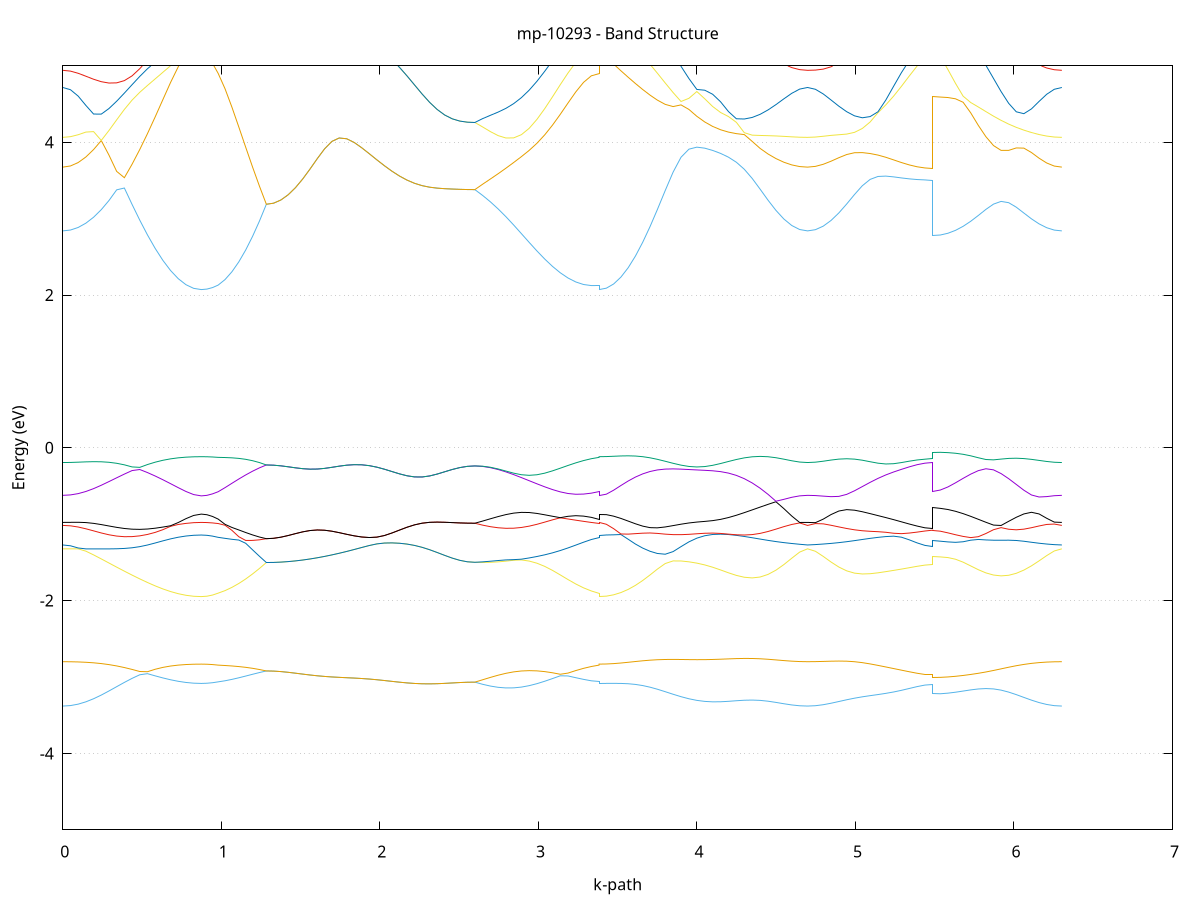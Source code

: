 set title 'mp-10293 - Band Structure'
set xlabel 'k-path'
set ylabel 'Energy (eV)'
set grid y
set yrange [-5:5]
set terminal png size 800,600
set output 'mp-10293_bands_gnuplot.png'
plot '-' using 1:2 with lines notitle, '-' using 1:2 with lines notitle, '-' using 1:2 with lines notitle, '-' using 1:2 with lines notitle, '-' using 1:2 with lines notitle, '-' using 1:2 with lines notitle, '-' using 1:2 with lines notitle, '-' using 1:2 with lines notitle, '-' using 1:2 with lines notitle, '-' using 1:2 with lines notitle, '-' using 1:2 with lines notitle, '-' using 1:2 with lines notitle, '-' using 1:2 with lines notitle, '-' using 1:2 with lines notitle, '-' using 1:2 with lines notitle, '-' using 1:2 with lines notitle, '-' using 1:2 with lines notitle, '-' using 1:2 with lines notitle, '-' using 1:2 with lines notitle, '-' using 1:2 with lines notitle, '-' using 1:2 with lines notitle, '-' using 1:2 with lines notitle, '-' using 1:2 with lines notitle, '-' using 1:2 with lines notitle, '-' using 1:2 with lines notitle, '-' using 1:2 with lines notitle, '-' using 1:2 with lines notitle, '-' using 1:2 with lines notitle, '-' using 1:2 with lines notitle, '-' using 1:2 with lines notitle, '-' using 1:2 with lines notitle, '-' using 1:2 with lines notitle, '-' using 1:2 with lines notitle, '-' using 1:2 with lines notitle, '-' using 1:2 with lines notitle, '-' using 1:2 with lines notitle, '-' using 1:2 with lines notitle, '-' using 1:2 with lines notitle, '-' using 1:2 with lines notitle, '-' using 1:2 with lines notitle, '-' using 1:2 with lines notitle, '-' using 1:2 with lines notitle, '-' using 1:2 with lines notitle, '-' using 1:2 with lines notitle, '-' using 1:2 with lines notitle, '-' using 1:2 with lines notitle, '-' using 1:2 with lines notitle, '-' using 1:2 with lines notitle
0.000000 -25.806997
0.048553 -25.806697
0.097105 -25.805897
0.145658 -25.804397
0.194210 -25.802497
0.242763 -25.800097
0.291316 -25.797297
0.339868 -25.794197
0.388421 -25.790897
0.436973 -25.787497
0.485526 -25.784097
0.534078 -25.780797
0.582631 -25.777697
0.631184 -25.774897
0.679736 -25.772397
0.728289 -25.770497
0.776841 -25.768997
0.825394 -25.768097
0.873947 -25.767797
0.873947 -25.767797
0.909286 -25.767797
0.944626 -25.767597
0.979965 -25.767397
0.979965 -25.767397
1.023405 -25.767197
1.066845 -25.766897
1.110284 -25.766597
1.153724 -25.766297
1.197164 -25.766097
1.240604 -25.765797
1.284043 -25.765497
1.284043 -25.765497
1.329981 -25.765497
1.375918 -25.765597
1.421855 -25.765597
1.467792 -25.765597
1.513729 -25.765697
1.559666 -25.765897
1.605604 -25.766097
1.651541 -25.766497
1.697478 -25.766997
1.743415 -25.767597
1.743415 -25.767597
1.790963 -25.768497
1.838510 -25.769597
1.886058 -25.770797
1.933606 -25.772297
1.981153 -25.773897
2.028701 -25.775697
2.076249 -25.777697
2.123796 -25.779697
2.171344 -25.781697
2.218892 -25.783797
2.266439 -25.785797
2.313987 -25.787597
2.361535 -25.789297
2.409082 -25.790697
2.456630 -25.791897
2.504178 -25.792797
2.551725 -25.793297
2.599273 -25.793497
2.599273 -25.793497
2.648244 -25.793297
2.697215 -25.792597
2.746187 -25.791497
2.795158 -25.789997
2.844129 -25.787997
2.893100 -25.785797
2.942071 -25.783297
2.991043 -25.780697
3.040014 -25.777997
3.088985 -25.775397
3.137956 -25.773197
3.186927 -25.771197
3.235899 -25.769597
3.284870 -25.768397
3.333841 -25.767697
3.382812 -25.767397
3.382812 -25.767797
3.428719 -25.767797
3.474626 -25.767897
3.520532 -25.767997
3.566439 -25.768197
3.612346 -25.768497
3.658252 -25.768997
3.704159 -25.769497
3.750066 -25.770297
3.750066 -25.770297
3.799959 -25.771297
3.849853 -25.772597
3.899746 -25.774197
3.949640 -25.775997
3.999533 -25.777997
4.049427 -25.780297
4.099320 -25.782797
4.149214 -25.785497
4.199107 -25.788297
4.249000 -25.791097
4.298894 -25.793797
4.348787 -25.796497
4.398681 -25.798997
4.448574 -25.801297
4.498468 -25.803297
4.548361 -25.804897
4.598255 -25.806097
4.648148 -25.806797
4.698042 -25.806997
4.698042 -25.806997
4.747389 -25.806797
4.796736 -25.805997
4.846084 -25.804697
4.895431 -25.803097
4.944779 -25.800997
4.994126 -25.798597
5.043474 -25.795997
5.092821 -25.793197
5.142168 -25.790397
5.191516 -25.787597
5.240863 -25.784997
5.290211 -25.782697
5.339558 -25.780697
5.388905 -25.779097
5.438253 -25.778197
5.487600 -25.777797
5.487600 -25.777497
5.535509 -25.777797
5.583418 -25.778597
5.631327 -25.779897
5.679237 -25.781697
5.727146 -25.783797
5.775055 -25.786097
5.822964 -25.788697
5.870873 -25.791397
5.918782 -25.794097
5.966691 -25.796697
6.014600 -25.799197
6.062509 -25.801397
6.110418 -25.803297
6.158327 -25.804897
6.206236 -25.806097
6.254145 -25.806797
6.302054 -25.806997
e
0.000000 -25.779797
0.048553 -25.779697
0.097105 -25.779297
0.145658 -25.778697
0.194210 -25.777897
0.242763 -25.776897
0.291316 -25.775697
0.339868 -25.774397
0.388421 -25.772997
0.436973 -25.771597
0.485526 -25.770097
0.534078 -25.768697
0.582631 -25.767397
0.631184 -25.766197
0.679736 -25.765197
0.728289 -25.764397
0.776841 -25.763797
0.825394 -25.763397
0.873947 -25.763297
0.873947 -25.763297
0.909286 -25.763397
0.944626 -25.763597
0.979965 -25.763897
0.979965 -25.763897
1.023405 -25.764097
1.066845 -25.764297
1.110284 -25.764597
1.153724 -25.764797
1.197164 -25.765097
1.240604 -25.765297
1.284043 -25.765497
1.284043 -25.765497
1.329981 -25.765497
1.375918 -25.765597
1.421855 -25.765597
1.467792 -25.765597
1.513729 -25.765697
1.559666 -25.765897
1.605604 -25.766097
1.651541 -25.766497
1.697478 -25.766997
1.743415 -25.767597
1.743415 -25.767597
1.790963 -25.768497
1.838510 -25.769597
1.886058 -25.770797
1.933606 -25.772297
1.981153 -25.773897
2.028701 -25.775697
2.076249 -25.777697
2.123796 -25.779697
2.171344 -25.781697
2.218892 -25.783797
2.266439 -25.785797
2.313987 -25.787597
2.361535 -25.789297
2.409082 -25.790697
2.456630 -25.791897
2.504178 -25.792797
2.551725 -25.793297
2.599273 -25.793497
2.599273 -25.793497
2.648244 -25.793097
2.697215 -25.792397
2.746187 -25.791097
2.795158 -25.789497
2.844129 -25.787497
2.893100 -25.785297
2.942071 -25.782897
2.991043 -25.780297
3.040014 -25.777797
3.088985 -25.775297
3.137956 -25.772697
3.186927 -25.770297
3.235899 -25.768197
3.284870 -25.766397
3.333841 -25.764897
3.382812 -25.763897
3.382812 -25.763297
3.428719 -25.763297
3.474626 -25.763197
3.520532 -25.763097
3.566439 -25.762997
3.612346 -25.762897
3.658252 -25.762697
3.704159 -25.762697
3.750066 -25.762597
3.750066 -25.762597
3.799959 -25.762697
3.849853 -25.762897
3.899746 -25.763197
3.949640 -25.763797
3.999533 -25.764497
4.049427 -25.765397
4.099320 -25.766497
4.149214 -25.767697
4.199107 -25.769097
4.249000 -25.770597
4.298894 -25.772097
4.348787 -25.773597
4.398681 -25.774997
4.448574 -25.776397
4.498468 -25.777497
4.548361 -25.778497
4.598255 -25.779197
4.648148 -25.779697
4.698042 -25.779797
4.698042 -25.779797
4.747389 -25.779697
4.796736 -25.779297
4.846084 -25.778597
4.895431 -25.777697
4.944779 -25.776597
4.994126 -25.775397
5.043474 -25.774097
5.092821 -25.772797
5.142168 -25.771497
5.191516 -25.770397
5.240863 -25.769397
5.290211 -25.768597
5.339558 -25.767997
5.388905 -25.767597
5.438253 -25.767297
5.487600 -25.767297
5.487600 -25.767597
5.535509 -25.767697
5.583418 -25.767897
5.631327 -25.768297
5.679237 -25.768897
5.727146 -25.769697
5.775055 -25.770597
5.822964 -25.771597
5.870873 -25.772697
5.918782 -25.773897
5.966691 -25.774997
6.014600 -25.776197
6.062509 -25.777197
6.110418 -25.778097
6.158327 -25.778797
6.206236 -25.779397
6.254145 -25.779697
6.302054 -25.779797
e
0.000000 -12.478297
0.048553 -12.475097
0.097105 -12.465397
0.145658 -12.449497
0.194210 -12.427497
0.242763 -12.399597
0.291316 -12.366197
0.339868 -12.327797
0.388421 -12.284897
0.436973 -12.238197
0.485526 -12.225697
0.534078 -12.266797
0.582631 -12.304197
0.631184 -12.337097
0.679736 -12.364797
0.728289 -12.386797
0.776841 -12.402897
0.825394 -12.412597
0.873947 -12.415797
0.873947 -12.415797
0.909286 -12.413997
0.944626 -12.408697
0.979965 -12.399897
0.979965 -12.399897
1.023405 -12.385497
1.066845 -12.366097
1.110284 -12.341697
1.153724 -12.312697
1.197164 -12.279597
1.240604 -12.242697
1.284043 -12.202797
1.284043 -12.202797
1.329981 -12.202397
1.375918 -12.201397
1.421855 -12.199897
1.467792 -12.198197
1.513729 -12.196597
1.559666 -12.195697
1.605604 -12.195497
1.651541 -12.196397
1.697478 -12.198397
1.743415 -12.201297
1.743415 -12.201297
1.790963 -12.204897
1.838510 -12.208697
1.886058 -12.212397
1.933606 -12.215597
1.981153 -12.217997
2.028701 -12.219697
2.076249 -12.220697
2.123796 -12.221297
2.171344 -12.221697
2.218892 -12.221997
2.266439 -12.222597
2.313987 -12.223497
2.361535 -12.224697
2.409082 -12.226097
2.456630 -12.227397
2.504178 -12.228597
2.551725 -12.229297
2.599273 -12.229597
2.599273 -12.229597
2.648244 -12.232497
2.697215 -12.233497
2.746187 -12.231897
2.795158 -12.226997
2.844129 -12.220397
2.893100 -12.227097
2.942071 -12.238397
2.991043 -12.253997
3.040014 -12.273397
3.088985 -12.295397
3.137956 -12.318497
3.186927 -12.341197
3.235899 -12.361897
3.284870 -12.379297
3.333841 -12.392197
3.382812 -12.399897
3.382812 -12.415797
3.428719 -12.412997
3.474626 -12.404497
3.520532 -12.390697
3.566439 -12.371697
3.612346 -12.348097
3.658252 -12.320597
3.704159 -12.289897
3.750066 -12.257397
3.750066 -12.257397
3.799959 -12.221597
3.849853 -12.211197
3.899746 -12.237297
3.949640 -12.255697
3.999533 -12.265897
4.049427 -12.267597
4.099320 -12.260797
4.149214 -12.245797
4.199107 -12.222897
4.249000 -12.246497
4.298894 -12.286597
4.348787 -12.326097
4.398681 -12.363197
4.448574 -12.396497
4.498468 -12.424997
4.548361 -12.447997
4.598255 -12.464697
4.648148 -12.474897
4.698042 -12.478297
4.698042 -12.478297
4.747389 -12.474997
4.796736 -12.465097
4.846084 -12.448997
4.895431 -12.427297
4.944779 -12.401097
4.994126 -12.371397
5.043474 -12.339897
5.092821 -12.308597
5.142168 -12.279597
5.191516 -12.255097
5.240863 -12.236897
5.290211 -12.228897
5.339558 -12.238397
5.388905 -12.242597
5.438253 -12.242897
5.487600 -12.242197
5.487600 -12.434197
5.535509 -12.430597
5.583418 -12.419797
5.631327 -12.402097
5.679237 -12.377597
5.727146 -12.346897
5.775055 -12.310497
5.822964 -12.269297
5.870873 -12.233997
5.918782 -12.280197
5.966691 -12.324197
6.014600 -12.363597
6.062509 -12.397797
6.110418 -12.426297
6.158327 -12.448897
6.206236 -12.465197
6.254145 -12.474997
6.302054 -12.478297
e
0.000000 -11.879197
0.048553 -11.884697
0.097105 -11.900897
0.145658 -11.926597
0.194210 -11.960097
0.242763 -11.999597
0.291316 -12.043197
0.339868 -12.088997
0.388421 -12.135597
0.436973 -12.181597
0.485526 -12.188397
0.534078 -12.136597
0.582631 -12.083797
0.631184 -12.031797
0.679736 -11.982197
0.728289 -11.937797
0.776841 -11.901697
0.825394 -11.877797
0.873947 -11.869297
0.873947 -11.869297
0.909286 -11.875297
0.944626 -11.891997
0.979965 -11.917097
0.979965 -11.917097
1.023405 -11.948997
1.066845 -11.986897
1.110284 -12.028597
1.153724 -12.072297
1.197164 -12.116697
1.240604 -12.160497
1.284043 -12.202797
1.284043 -12.202797
1.329981 -12.202397
1.375918 -12.201397
1.421855 -12.199897
1.467792 -12.198197
1.513729 -12.196597
1.559666 -12.195697
1.605604 -12.195497
1.651541 -12.196397
1.697478 -12.198397
1.743415 -12.201297
1.743415 -12.201297
1.790963 -12.204897
1.838510 -12.208697
1.886058 -12.212397
1.933606 -12.215597
1.981153 -12.217997
2.028701 -12.219697
2.076249 -12.220697
2.123796 -12.221297
2.171344 -12.221697
2.218892 -12.221997
2.266439 -12.222597
2.313987 -12.223497
2.361535 -12.224697
2.409082 -12.226097
2.456630 -12.227397
2.504178 -12.228597
2.551725 -12.229297
2.599273 -12.229597
2.599273 -12.229597
2.648244 -12.225597
2.697215 -12.221497
2.746187 -12.218597
2.795158 -12.217797
2.844129 -12.218497
2.893100 -12.205897
2.942071 -12.189297
2.991043 -12.168397
3.040014 -12.143397
3.088985 -12.114497
3.137956 -12.082297
3.186927 -12.047397
3.235899 -12.011097
3.284870 -11.975097
3.333841 -11.942397
3.382812 -11.917097
3.382812 -11.869297
3.428719 -11.876697
3.474626 -11.897697
3.520532 -11.929297
3.566439 -11.968297
3.612346 -12.011197
3.658252 -12.055197
3.704159 -12.098297
3.750066 -12.138697
3.750066 -12.138697
3.799959 -12.177997
3.849853 -12.187797
3.899746 -12.158997
3.949640 -12.138397
3.999533 -12.128897
4.049427 -12.132097
4.099320 -12.147897
4.149214 -12.174197
4.199107 -12.208197
4.249000 -12.192897
4.298894 -12.156797
4.348787 -12.115697
4.398681 -12.071297
4.448574 -12.025497
4.498468 -11.980997
4.548361 -11.940597
4.598255 -11.908097
4.648148 -11.886697
4.698042 -11.879197
4.698042 -11.879197
4.747389 -11.885997
4.796736 -11.905497
4.846084 -11.935297
4.895431 -11.972097
4.944779 -12.012697
4.994126 -12.054297
5.043474 -12.094597
5.092821 -12.131797
5.142168 -12.164597
5.191516 -12.191997
5.240863 -12.213497
5.290211 -12.225797
5.339558 -12.221597
5.388905 -12.222497
5.438253 -12.225897
5.487600 -12.227997
5.487600 -11.901197
5.535509 -11.910497
5.583418 -11.936697
5.631327 -11.975597
5.679237 -12.022797
5.727146 -12.074397
5.775055 -12.127797
5.822964 -12.180697
5.870873 -12.221497
5.918782 -12.174697
5.966691 -12.124197
6.014600 -12.073397
6.062509 -12.023797
6.110418 -11.977797
6.158327 -11.937697
6.206236 -11.906297
6.254145 -11.886097
6.302054 -11.879197
e
0.000000 -11.010497
0.048553 -11.010697
0.097105 -11.011497
0.145658 -11.012797
0.194210 -11.014797
0.242763 -11.017797
0.291316 -11.038397
0.339868 -11.069297
0.388421 -11.102397
0.436973 -11.136897
0.485526 -11.171997
0.534078 -11.206997
0.582631 -11.241397
0.631184 -11.274397
0.679736 -11.305397
0.728289 -11.333097
0.776841 -11.355897
0.825394 -11.371297
0.873947 -11.376797
0.873947 -11.376797
0.909286 -11.370297
0.944626 -11.352097
0.979965 -11.324897
0.979965 -11.324897
1.023405 -11.300597
1.066845 -11.275897
1.110284 -11.252097
1.153724 -11.230097
1.197164 -11.210297
1.240604 -11.192797
1.284043 -11.177797
1.284043 -11.177797
1.329981 -11.178197
1.375918 -11.179497
1.421855 -11.182897
1.467792 -11.189297
1.513729 -11.198297
1.559666 -11.207597
1.605604 -11.214797
1.651541 -11.218097
1.697478 -11.216397
1.743415 -11.209497
1.743415 -11.209497
1.790963 -11.197097
1.838510 -11.180197
1.886058 -11.159997
1.933606 -11.138997
1.981153 -11.122097
2.028701 -11.114497
2.076249 -11.111297
2.123796 -11.107897
2.171344 -11.102197
2.218892 -11.093497
2.266439 -11.081497
2.313987 -11.066397
2.361535 -11.049097
2.409082 -11.030697
2.456630 -11.012997
2.504178 -10.998097
2.551725 -10.987997
2.599273 -10.984397
2.599273 -10.984397
2.648244 -10.990497
2.697215 -11.001197
2.746187 -11.018197
2.795158 -11.041197
2.844129 -11.066497
2.893100 -11.089697
2.942071 -11.108597
2.991043 -11.121797
3.040014 -11.129497
3.088985 -11.132597
3.137956 -11.132697
3.186927 -11.144697
3.235899 -11.185897
3.284870 -11.233097
3.333841 -11.281697
3.382812 -11.324897
3.382812 -11.376797
3.428719 -11.375597
3.474626 -11.372197
3.520532 -11.366597
3.566439 -11.358997
3.612346 -11.349697
3.658252 -11.339097
3.704159 -11.327797
3.750066 -11.316597
3.750066 -11.316597
3.799959 -11.305997
3.849853 -11.298497
3.899746 -11.294797
3.949640 -11.292097
3.999533 -11.285397
4.049427 -11.270197
4.099320 -11.244897
4.149214 -11.210497
4.199107 -11.169897
4.249000 -11.143697
4.298894 -11.120097
4.348787 -11.094797
4.398681 -11.068897
4.448574 -11.043897
4.498468 -11.021197
4.548361 -11.013897
4.598255 -11.011897
4.648148 -11.010797
4.698042 -11.010497
4.698042 -11.010497
4.747389 -11.010797
4.796736 -11.011897
4.846084 -11.013997
4.895431 -11.029097
4.944779 -11.060697
4.994126 -11.096497
5.043474 -11.133697
5.092821 -11.169197
5.142168 -11.199897
5.191516 -11.222797
5.240863 -11.235697
5.290211 -11.237897
5.339558 -11.230597
5.388905 -11.217497
5.438253 -11.204497
5.487600 -11.198897
5.487600 -11.338897
5.535509 -11.333797
5.583418 -11.319797
5.631327 -11.299797
5.679237 -11.275797
5.727146 -11.248897
5.775055 -11.219697
5.822964 -11.188697
5.870873 -11.156497
5.918782 -11.123897
5.966691 -11.091997
6.014600 -11.061797
6.062509 -11.034697
6.110418 -11.012197
6.158327 -11.005497
6.206236 -11.007397
6.254145 -11.009497
6.302054 -11.010497
e
0.000000 -10.976697
0.048553 -10.977697
0.097105 -10.980597
0.145658 -10.985597
0.194210 -10.997997
0.242763 -11.011397
0.291316 -11.027497
0.339868 -11.040597
0.388421 -11.053797
0.436973 -11.066597
0.485526 -11.078797
0.534078 -11.090297
0.582631 -11.100897
0.631184 -11.110297
0.679736 -11.118297
0.728289 -11.124697
0.776841 -11.129397
0.825394 -11.132297
0.873947 -11.133197
0.873947 -11.133197
0.909286 -11.133297
0.944626 -11.133797
0.979965 -11.134697
0.979965 -11.134697
1.023405 -11.136697
1.066845 -11.139397
1.110284 -11.143197
1.153724 -11.148397
1.197164 -11.155697
1.240604 -11.165397
1.284043 -11.177797
1.284043 -11.177797
1.329981 -11.178197
1.375918 -11.179497
1.421855 -11.182897
1.467792 -11.189297
1.513729 -11.198297
1.559666 -11.207597
1.605604 -11.214797
1.651541 -11.218097
1.697478 -11.216397
1.743415 -11.209497
1.743415 -11.209497
1.790963 -11.197097
1.838510 -11.180197
1.886058 -11.159997
1.933606 -11.138997
1.981153 -11.122097
2.028701 -11.114497
2.076249 -11.111297
2.123796 -11.107897
2.171344 -11.102197
2.218892 -11.093497
2.266439 -11.081497
2.313987 -11.066397
2.361535 -11.049097
2.409082 -11.030697
2.456630 -11.012997
2.504178 -10.998097
2.551725 -10.987997
2.599273 -10.984397
2.599273 -10.984397
2.648244 -10.981697
2.697215 -10.981697
2.746187 -10.983997
2.795158 -10.988497
2.844129 -11.001297
2.893100 -11.014597
2.942071 -11.027497
2.991043 -11.039797
3.040014 -11.056997
3.088985 -11.082297
3.137956 -11.110797
3.186927 -11.131997
3.235899 -11.131997
3.284870 -11.132997
3.333841 -11.134197
3.382812 -11.134697
3.382812 -11.133197
3.428719 -11.128597
3.474626 -11.117197
3.520532 -11.105697
3.566439 -11.101197
3.612346 -11.105697
3.658252 -11.116697
3.704159 -11.131397
3.750066 -11.147397
3.750066 -11.147397
3.799959 -11.164397
3.849853 -11.179597
3.899746 -11.191497
3.949640 -11.199397
3.999533 -11.202497
4.049427 -11.200497
4.099320 -11.193297
4.149214 -11.181097
4.199107 -11.164297
4.249000 -11.126597
4.298894 -11.084097
4.348787 -11.045197
4.398681 -11.028097
4.448574 -11.021597
4.498468 -11.016997
4.548361 -11.001997
4.598255 -10.987697
4.648148 -10.979197
4.698042 -10.976697
4.698042 -10.976697
4.747389 -10.978797
4.796736 -10.986997
4.846084 -11.003797
4.895431 -11.016997
4.944779 -11.020897
4.994126 -11.025297
5.043474 -11.029997
5.092821 -11.034897
5.142168 -11.039797
5.191516 -11.044597
5.240863 -11.049097
5.290211 -11.053597
5.339558 -11.058397
5.388905 -11.063797
5.438253 -11.069297
5.487600 -11.071897
5.487600 -11.190297
5.535509 -11.184297
5.583418 -11.166897
5.631327 -11.140397
5.679237 -11.108797
5.727146 -11.076897
5.775055 -11.049297
5.822964 -11.029397
5.870873 -11.017197
5.918782 -11.010197
5.966691 -11.006297
6.014600 -11.004397
6.062509 -11.003797
6.110418 -11.003897
6.158327 -10.995097
6.206236 -10.984497
6.254145 -10.978597
6.302054 -10.976697
e
0.000000 -10.942897
0.048553 -10.951997
0.097105 -10.967697
0.145658 -10.983297
0.194210 -10.992997
0.242763 -11.011097
0.291316 -11.018097
0.339868 -11.021297
0.388421 -11.027997
0.436973 -11.038497
0.485526 -11.048897
0.534078 -11.058797
0.582631 -11.067697
0.631184 -11.075397
0.679736 -11.081497
0.728289 -11.085897
0.776841 -11.088597
0.825394 -11.089897
0.873947 -11.090297
0.873947 -11.090297
0.909286 -11.090697
0.944626 -11.091897
0.979965 -11.093697
0.979965 -11.093697
1.023405 -11.098197
1.066845 -11.102397
1.110284 -11.105597
1.153724 -11.107397
1.197164 -11.107797
1.240604 -11.106597
1.284043 -11.103797
1.284043 -11.103797
1.329981 -11.106197
1.375918 -11.112597
1.421855 -11.120197
1.467792 -11.125897
1.513729 -11.127897
1.559666 -11.126597
1.605604 -11.123297
1.651541 -11.118997
1.697478 -11.114397
1.743415 -11.109997
1.743415 -11.109997
1.790963 -11.106097
1.838510 -11.103197
1.886058 -11.100997
1.933606 -11.098197
1.981153 -11.090597
2.028701 -11.073197
2.076249 -11.050997
2.123796 -11.028697
2.171344 -11.007797
2.218892 -10.988897
2.266439 -10.972397
2.313987 -10.958297
2.361535 -10.946597
2.409082 -10.937197
2.456630 -10.929997
2.504178 -10.924897
2.551725 -10.921897
2.599273 -10.920897
2.599273 -10.920897
2.648244 -10.933697
2.697215 -10.951897
2.746187 -10.970797
2.795158 -10.987097
2.844129 -10.994797
2.893100 -11.002797
2.942071 -11.014297
2.991043 -11.033597
3.040014 -11.051297
3.088985 -11.061097
3.137956 -11.068397
3.186927 -11.071997
3.235899 -11.071597
3.284870 -11.080797
3.333841 -11.088597
3.382812 -11.093697
3.382812 -11.090297
3.428719 -11.090297
3.474626 -11.090497
3.520532 -11.091397
3.566439 -11.093697
3.612346 -11.098097
3.658252 -11.105397
3.704159 -11.115497
3.750066 -11.127697
3.750066 -11.127697
3.799959 -11.141197
3.849853 -11.151397
3.899746 -11.154597
3.949640 -11.149797
3.999533 -11.138697
4.049427 -11.123997
4.099320 -11.107597
4.149214 -11.090897
4.199107 -11.074897
4.249000 -11.060197
4.298894 -11.047297
4.348787 -11.036597
4.398681 -11.011897
4.448574 -10.985497
4.498468 -10.965997
4.548361 -10.952897
4.598255 -10.944897
4.648148 -10.940597
4.698042 -10.942897
4.698042 -10.942897
4.747389 -10.943597
4.796736 -10.949197
4.846084 -10.955097
4.895431 -10.960197
4.944779 -10.964897
4.994126 -10.969697
5.043474 -10.974697
5.092821 -10.979897
5.142168 -10.985497
5.191516 -10.991797
5.240863 -10.999397
5.290211 -11.008297
5.339558 -11.017597
5.388905 -11.025897
5.438253 -11.031597
5.487600 -11.033597
5.487600 -11.047497
5.535509 -11.046797
5.583418 -11.044697
5.631327 -11.041297
5.679237 -11.036697
5.727146 -11.030897
5.775055 -11.024197
5.822964 -11.016497
5.870873 -11.008397
5.918782 -11.000697
5.966691 -10.992897
6.014600 -10.984897
6.062509 -10.976697
6.110418 -10.967997
6.158327 -10.958697
6.206236 -10.949497
6.254145 -10.942697
6.302054 -10.942897
e
0.000000 -10.939197
0.048553 -10.942197
0.097105 -10.951097
0.145658 -10.965397
0.194210 -10.983997
0.242763 -10.997897
0.291316 -11.007497
0.339868 -11.017497
0.388421 -11.024397
0.436973 -11.027497
0.485526 -11.030497
0.534078 -11.033497
0.582631 -11.036197
0.631184 -11.038697
0.679736 -11.040797
0.728289 -11.042497
0.776841 -11.043797
0.825394 -11.044597
0.873947 -11.044797
0.873947 -11.044797
0.909286 -11.045997
0.944626 -11.049497
0.979965 -11.055197
0.979965 -11.055197
1.023405 -11.061697
1.066845 -11.069297
1.110284 -11.077397
1.153724 -11.085597
1.197164 -11.092997
1.240604 -11.099197
1.284043 -11.103797
1.284043 -11.103797
1.329981 -11.106197
1.375918 -11.112597
1.421855 -11.120197
1.467792 -11.125897
1.513729 -11.127897
1.559666 -11.126597
1.605604 -11.123297
1.651541 -11.118997
1.697478 -11.114397
1.743415 -11.109997
1.743415 -11.109997
1.790963 -11.106097
1.838510 -11.103197
1.886058 -11.100997
1.933606 -11.098197
1.981153 -11.090597
2.028701 -11.073197
2.076249 -11.050997
2.123796 -11.028697
2.171344 -11.007797
2.218892 -10.988897
2.266439 -10.972397
2.313987 -10.958297
2.361535 -10.946597
2.409082 -10.937197
2.456630 -10.929997
2.504178 -10.924897
2.551725 -10.921897
2.599273 -10.920897
2.599273 -10.920897
2.648244 -10.916197
2.697215 -10.919897
2.746187 -10.930297
2.795158 -10.945597
2.844129 -10.964197
2.893100 -10.984597
2.942071 -11.003997
2.991043 -11.016997
3.040014 -11.027597
3.088985 -11.037997
3.137956 -11.048797
3.186927 -11.059797
3.235899 -11.070897
3.284870 -11.067597
3.333841 -11.061697
3.382812 -11.055197
3.382812 -11.044797
3.428719 -11.044797
3.474626 -11.044497
3.520532 -11.043797
3.566439 -11.042397
3.612346 -11.039997
3.658252 -11.036397
3.704159 -11.031597
3.750066 -11.025797
3.750066 -11.025797
3.799959 -11.018797
3.849853 -11.011197
3.899746 -11.003497
3.949640 -10.995797
3.999533 -10.988297
4.049427 -10.981197
4.099320 -10.974497
4.149214 -10.968197
4.199107 -10.962197
4.249000 -10.956297
4.298894 -10.950297
4.348787 -10.944097
4.398681 -10.937497
4.448574 -10.930397
4.498468 -10.922897
4.548361 -10.915597
4.598255 -10.916497
4.648148 -10.936297
4.698042 -10.939197
4.698042 -10.939197
4.747389 -10.939597
4.796736 -10.937097
4.846084 -10.936297
4.895431 -10.938397
4.944779 -10.942797
4.994126 -10.948897
5.043474 -10.956097
5.092821 -10.964097
5.142168 -10.972297
5.191516 -10.979997
5.240863 -10.986297
5.290211 -10.991197
5.339558 -10.994697
5.388905 -10.997097
5.438253 -10.998597
5.487600 -10.999097
5.487600 -10.987597
5.535509 -10.987397
5.583418 -10.986997
5.631327 -10.986097
5.679237 -10.984697
5.727146 -10.982297
5.775055 -10.978297
5.822964 -10.971897
5.870873 -10.962797
5.918782 -10.952597
5.966691 -10.942897
6.014600 -10.934397
6.062509 -10.927697
6.110418 -10.923197
6.158327 -10.922397
6.206236 -10.928697
6.254145 -10.937997
6.302054 -10.939197
e
0.000000 -10.903997
0.048553 -10.892097
0.097105 -10.868197
0.145658 -10.839897
0.194210 -10.809097
0.242763 -10.777097
0.291316 -10.744797
0.339868 -10.713097
0.388421 -10.682797
0.436973 -10.687497
0.485526 -10.730197
0.534078 -10.774097
0.582631 -10.817797
0.631184 -10.859797
0.679736 -10.898397
0.728289 -10.931697
0.776841 -10.957697
0.825394 -10.974397
0.873947 -10.980197
0.873947 -10.980197
0.909286 -10.978497
0.944626 -10.973397
0.979965 -10.965097
0.979965 -10.965097
1.023405 -10.945597
1.066845 -10.919497
1.110284 -10.888197
1.153724 -10.853297
1.197164 -10.815997
1.240604 -10.777697
1.284043 -10.739597
1.284043 -10.739597
1.329981 -10.737497
1.375918 -10.731797
1.421855 -10.723697
1.467792 -10.714997
1.513729 -10.707097
1.559666 -10.700797
1.605604 -10.696897
1.651541 -10.695297
1.697478 -10.695697
1.743415 -10.697697
1.743415 -10.697697
1.790963 -10.700397
1.838510 -10.702897
1.886058 -10.704197
1.933606 -10.703697
1.981153 -10.700997
2.028701 -10.696097
2.076249 -10.689497
2.123796 -10.681597
2.171344 -10.673597
2.218892 -10.666197
2.266439 -10.660497
2.313987 -10.656897
2.361535 -10.655797
2.409082 -10.657097
2.456630 -10.660097
2.504178 -10.663897
2.551725 -10.666897
2.599273 -10.668097
2.599273 -10.668097
2.648244 -10.668697
2.697215 -10.665697
2.746187 -10.659797
2.795158 -10.661897
2.844129 -10.672497
2.893100 -10.691197
2.942071 -10.718397
2.991043 -10.753297
3.040014 -10.794197
3.088985 -10.838297
3.137956 -10.881697
3.186927 -10.919197
3.235899 -10.946397
3.284870 -10.962097
3.333841 -10.967597
3.382812 -10.965097
3.382812 -10.980197
3.428719 -10.979297
3.474626 -10.975097
3.520532 -10.963497
3.566439 -10.940197
3.612346 -10.905797
3.658252 -10.864497
3.704159 -10.820697
3.750066 -10.777197
3.750066 -10.777197
3.799959 -10.732697
3.849853 -10.695997
3.899746 -10.704297
3.949640 -10.707797
3.999533 -10.707097
4.049427 -10.702697
4.099320 -10.695097
4.149214 -10.684297
4.199107 -10.670397
4.249000 -10.654897
4.298894 -10.685997
4.348787 -10.722597
4.398681 -10.763197
4.448574 -10.805797
4.498468 -10.847597
4.548361 -10.885697
4.598255 -10.909497
4.648148 -10.905397
4.698042 -10.903997
4.698042 -10.903997
4.747389 -10.900297
4.796736 -10.888097
4.846084 -10.866997
4.895431 -10.839497
4.944779 -10.809797
4.994126 -10.781697
5.043474 -10.758197
5.092821 -10.741097
5.142168 -10.731497
5.191516 -10.728897
5.240863 -10.731997
5.290211 -10.738297
5.339558 -10.746297
5.388905 -10.756297
5.438253 -10.766497
5.487600 -10.770597
5.487600 -10.878997
5.535509 -10.877197
5.583418 -10.871697
5.631327 -10.861797
5.679237 -10.846897
5.727146 -10.825797
5.775055 -10.798197
5.822964 -10.764997
5.870873 -10.730797
5.918782 -10.718297
5.966691 -10.746097
6.014600 -10.783197
6.062509 -10.820797
6.110418 -10.855697
6.158327 -10.883697
6.206236 -10.898997
6.254145 -10.903297
6.302054 -10.903997
e
0.000000 -10.474897
0.048553 -10.477797
0.097105 -10.486397
0.145658 -10.500797
0.194210 -10.520497
0.242763 -10.545497
0.291316 -10.575097
0.339868 -10.609097
0.388421 -10.646797
0.436973 -10.654497
0.485526 -10.628497
0.534078 -10.605197
0.582631 -10.584897
0.631184 -10.567597
0.679736 -10.553297
0.728289 -10.542297
0.776841 -10.534397
0.825394 -10.529597
0.873947 -10.528097
0.873947 -10.528097
0.909286 -10.530097
0.944626 -10.536097
0.979965 -10.545797
0.979965 -10.545797
1.023405 -10.561397
1.066845 -10.581797
1.110284 -10.606597
1.153724 -10.635397
1.197164 -10.667597
1.240604 -10.702597
1.284043 -10.739597
1.284043 -10.739597
1.329981 -10.737497
1.375918 -10.731797
1.421855 -10.723697
1.467792 -10.714997
1.513729 -10.707097
1.559666 -10.700797
1.605604 -10.696897
1.651541 -10.695297
1.697478 -10.695697
1.743415 -10.697697
1.743415 -10.697697
1.790963 -10.700397
1.838510 -10.702897
1.886058 -10.704197
1.933606 -10.703697
1.981153 -10.700997
2.028701 -10.696097
2.076249 -10.689497
2.123796 -10.681597
2.171344 -10.673597
2.218892 -10.666197
2.266439 -10.660497
2.313987 -10.656897
2.361535 -10.655797
2.409082 -10.657097
2.456630 -10.660097
2.504178 -10.663897
2.551725 -10.666897
2.599273 -10.668097
2.599273 -10.668097
2.648244 -10.664597
2.697215 -10.660397
2.746187 -10.658597
2.795158 -10.651897
2.844129 -10.642897
2.893100 -10.633497
2.942071 -10.623897
2.991043 -10.614297
3.040014 -10.604697
3.088985 -10.594997
3.137956 -10.585397
3.186927 -10.575897
3.235899 -10.566697
3.284870 -10.558297
3.333841 -10.551197
3.382812 -10.545797
3.382812 -10.528097
3.428719 -10.531297
3.474626 -10.540697
3.520532 -10.555597
3.566439 -10.574897
3.612346 -10.597197
3.658252 -10.620697
3.704159 -10.643597
3.750066 -10.664197
3.750066 -10.664197
3.799959 -10.682597
3.849853 -10.693197
3.899746 -10.659897
3.949640 -10.633897
3.999533 -10.615997
4.049427 -10.606597
4.099320 -10.605997
4.149214 -10.614197
4.199107 -10.630597
4.249000 -10.653297
4.298894 -10.632797
4.348787 -10.609297
4.398681 -10.583397
4.448574 -10.556597
4.498468 -10.530797
4.548361 -10.507897
4.598255 -10.490097
4.648148 -10.478797
4.698042 -10.474897
4.698042 -10.474897
4.747389 -10.478397
4.796736 -10.488697
4.846084 -10.504897
4.895431 -10.525497
4.944779 -10.548997
4.994126 -10.573997
5.043474 -10.599197
5.092821 -10.623697
5.142168 -10.647097
5.191516 -10.669297
5.240863 -10.690997
5.290211 -10.712097
5.339558 -10.731697
5.388905 -10.745397
5.438253 -10.751497
5.487600 -10.753197
5.487600 -10.505497
5.535509 -10.508097
5.583418 -10.515797
5.631327 -10.528497
5.679237 -10.546097
5.727146 -10.568197
5.775055 -10.594397
5.822964 -10.623797
5.870873 -10.652997
5.918782 -10.661097
5.966691 -10.631097
6.014600 -10.594597
6.062509 -10.560497
6.110418 -10.530797
6.158327 -10.506797
6.206236 -10.489197
6.254145 -10.478497
6.302054 -10.474897
e
0.000000 -3.380497
0.048553 -3.374197
0.097105 -3.355397
0.145658 -3.325097
0.194210 -3.284797
0.242763 -3.236597
0.291316 -3.182897
0.339868 -3.126697
0.388421 -3.070797
0.436973 -3.018097
0.485526 -2.970897
0.534078 -2.956597
0.582631 -2.984997
0.631184 -3.012097
0.679736 -3.036297
0.728289 -3.056397
0.776841 -3.071497
0.825394 -3.080897
0.873947 -3.084097
0.873947 -3.084097
0.909286 -3.081697
0.944626 -3.074897
0.979965 -3.063697
0.979965 -3.063697
1.023405 -3.049397
1.066845 -3.031297
1.110284 -3.010397
1.153724 -2.987697
1.197164 -2.964397
1.240604 -2.941797
1.284043 -2.920697
1.284043 -2.920697
1.329981 -2.922897
1.375918 -2.929197
1.421855 -2.938697
1.467792 -2.950197
1.513729 -2.962297
1.559666 -2.973897
1.605604 -2.984197
1.651541 -2.992697
1.697478 -2.999397
1.743415 -3.004697
1.743415 -3.004697
1.790963 -3.009397
1.838510 -3.014197
1.886058 -3.019897
1.933606 -3.026997
1.981153 -3.035897
2.028701 -3.046197
2.076249 -3.057197
2.123796 -3.067897
2.171344 -3.077297
2.218892 -3.084497
2.266439 -3.088697
2.313987 -3.089797
2.361535 -3.087797
2.409082 -3.083497
2.456630 -3.077997
2.504178 -3.072597
2.551725 -3.068697
2.599273 -3.067297
2.599273 -3.067297
2.648244 -3.095497
2.697215 -3.118697
2.746187 -3.135097
2.795158 -3.143197
2.844129 -3.142197
2.893100 -3.132097
2.942071 -3.113297
2.991043 -3.087297
3.040014 -3.055697
3.088985 -3.020597
3.137956 -2.984297
3.186927 -2.986297
3.235899 -3.009197
3.284870 -3.030997
3.333841 -3.049797
3.382812 -3.063697
3.382812 -3.084097
3.428719 -3.083797
3.474626 -3.083397
3.520532 -3.084297
3.566439 -3.088297
3.612346 -3.097197
3.658252 -3.112197
3.704159 -3.133297
3.750066 -3.159697
3.750066 -3.159697
3.799959 -3.192197
3.849853 -3.225897
3.899746 -3.257697
3.949640 -3.284997
3.999533 -3.305997
4.049427 -3.319397
4.099320 -3.325197
4.149214 -3.324197
4.199107 -3.318497
4.249000 -3.310697
4.298894 -3.304197
4.348787 -3.301997
4.398681 -3.306097
4.448574 -3.316897
4.498468 -3.332597
4.548361 -3.350097
4.598255 -3.365797
4.648148 -3.376697
4.698042 -3.380497
4.698042 -3.380497
4.747389 -3.375897
4.796736 -3.362797
4.846084 -3.343497
4.895431 -3.320897
4.944779 -3.297997
4.994126 -3.277297
5.043474 -3.259497
5.092821 -3.244297
5.142168 -3.229897
5.191516 -3.214297
5.240863 -3.196097
5.290211 -3.174497
5.339558 -3.150197
5.388905 -3.125797
5.438253 -3.105797
5.487600 -3.097597
5.487600 -3.222297
5.535509 -3.219497
5.583418 -3.211497
5.631327 -3.199197
5.679237 -3.184097
5.727146 -3.168897
5.775055 -3.156697
5.822964 -3.151397
5.870873 -3.155997
5.918782 -3.171897
5.966691 -3.197797
6.014600 -3.230797
6.062509 -3.267197
6.110418 -3.302997
6.158327 -3.334697
6.206236 -3.359397
6.254145 -3.375097
6.302054 -3.380497
e
0.000000 -2.799697
0.048553 -2.800497
0.097105 -2.802897
0.145658 -2.807397
0.194210 -2.814297
0.242763 -2.824297
0.291316 -2.837797
0.339868 -2.855097
0.388421 -2.876297
0.436973 -2.900897
0.485526 -2.928097
0.534078 -2.930897
0.582631 -2.898797
0.631184 -2.874197
0.679736 -2.856497
0.728289 -2.844497
0.776841 -2.836897
0.825394 -2.832797
0.873947 -2.831497
0.873947 -2.831497
0.909286 -2.832897
0.944626 -2.837297
0.979965 -2.844497
0.979965 -2.844497
1.023405 -2.849597
1.066845 -2.855697
1.110284 -2.863497
1.153724 -2.873497
1.197164 -2.886297
1.240604 -2.902097
1.284043 -2.920697
1.284043 -2.920697
1.329981 -2.922897
1.375918 -2.929197
1.421855 -2.938697
1.467792 -2.950197
1.513729 -2.962297
1.559666 -2.973897
1.605604 -2.984197
1.651541 -2.992697
1.697478 -2.999397
1.743415 -3.004697
1.743415 -3.004697
1.790963 -3.009397
1.838510 -3.014197
1.886058 -3.019897
1.933606 -3.026997
1.981153 -3.035897
2.028701 -3.046197
2.076249 -3.057197
2.123796 -3.067897
2.171344 -3.077297
2.218892 -3.084497
2.266439 -3.088697
2.313987 -3.089797
2.361535 -3.087797
2.409082 -3.083497
2.456630 -3.077997
2.504178 -3.072597
2.551725 -3.068697
2.599273 -3.067297
2.599273 -3.067297
2.648244 -3.036397
2.697215 -3.005397
2.746187 -2.976497
2.795158 -2.951797
2.844129 -2.932997
2.893100 -2.921197
2.942071 -2.916897
2.991043 -2.919797
3.040014 -2.929397
3.088985 -2.944697
3.137956 -2.964197
3.186927 -2.948797
3.235899 -2.915797
3.284870 -2.886797
3.333841 -2.862797
3.382812 -2.844497
3.382812 -2.831497
3.428719 -2.829697
3.474626 -2.824697
3.520532 -2.816997
3.566439 -2.807497
3.612346 -2.797397
3.658252 -2.787897
3.704159 -2.779897
3.750066 -2.774097
3.750066 -2.774097
3.799959 -2.770697
3.849853 -2.769897
3.899746 -2.770797
3.949640 -2.772297
3.999533 -2.773197
4.049427 -2.772797
4.099320 -2.770597
4.149214 -2.767097
4.199107 -2.762897
4.249000 -2.759097
4.298894 -2.757097
4.348787 -2.757697
4.398681 -2.761397
4.448574 -2.767897
4.498468 -2.776297
4.548361 -2.785097
4.598255 -2.792697
4.648148 -2.797897
4.698042 -2.799697
4.698042 -2.799697
4.747389 -2.798697
4.796736 -2.796097
4.846084 -2.793097
4.895431 -2.791397
4.944779 -2.793097
4.994126 -2.799897
5.043474 -2.812097
5.092821 -2.828697
5.142168 -2.848097
5.191516 -2.868597
5.240863 -2.889497
5.290211 -2.910497
5.339558 -2.931297
5.388905 -2.950997
5.438253 -2.966997
5.487600 -2.973697
5.487600 -3.006497
5.535509 -3.004697
5.583418 -2.999297
5.631327 -2.990897
5.679237 -2.979897
5.727146 -2.966697
5.775055 -2.951597
5.822964 -2.934297
5.870873 -2.914597
5.918782 -2.893397
5.966691 -2.872097
6.014600 -2.852297
6.062509 -2.835397
6.110418 -2.821797
6.158327 -2.811697
6.206236 -2.804897
6.254145 -2.800997
6.302054 -2.799697
e
0.000000 -1.321997
0.048553 -1.322197
0.097105 -1.322497
0.145658 -1.352797
0.194210 -1.401697
0.242763 -1.454197
0.291316 -1.507997
0.339868 -1.561697
0.388421 -1.614497
0.436973 -1.665897
0.485526 -1.715597
0.534078 -1.762897
0.582631 -1.806997
0.631184 -1.846897
0.679736 -1.881397
0.728289 -1.909497
0.776841 -1.930297
0.825394 -1.943097
0.873947 -1.947397
0.873947 -1.947397
0.909286 -1.942397
0.944626 -1.927297
0.979965 -1.902497
0.979965 -1.902497
1.023405 -1.869297
1.066845 -1.826797
1.110284 -1.775797
1.153724 -1.716897
1.197164 -1.650997
1.240604 -1.578897
1.284043 -1.501497
1.284043 -1.501497
1.329981 -1.500097
1.375918 -1.495997
1.421855 -1.489297
1.467792 -1.480197
1.513729 -1.468697
1.559666 -1.454997
1.605604 -1.439197
1.651541 -1.421397
1.697478 -1.401697
1.743415 -1.380297
1.743415 -1.380297
1.790963 -1.356397
1.838510 -1.330897
1.886058 -1.304497
1.933606 -1.278697
1.981153 -1.257697
2.028701 -1.246497
2.076249 -1.244497
2.123796 -1.249197
2.171344 -1.259997
2.218892 -1.277597
2.266439 -1.302397
2.313987 -1.333797
2.361535 -1.370097
2.409082 -1.407997
2.456630 -1.443597
2.504178 -1.472697
2.551725 -1.491797
2.599273 -1.498397
2.599273 -1.498397
2.648244 -1.500497
2.697215 -1.498597
2.746187 -1.492797
2.795158 -1.483697
2.844129 -1.471797
2.893100 -1.467597
2.942071 -1.482397
2.991043 -1.510497
3.040014 -1.551897
3.088985 -1.604297
3.137956 -1.663597
3.186927 -1.724497
3.235899 -1.782297
3.284870 -1.832897
3.333841 -1.873597
3.382812 -1.902497
3.382812 -1.947397
3.428719 -1.941597
3.474626 -1.924197
3.520532 -1.894897
3.566439 -1.853497
3.612346 -1.800297
3.658252 -1.736497
3.704159 -1.664397
3.750066 -1.588697
3.750066 -1.588697
3.799959 -1.514997
3.849853 -1.480497
3.899746 -1.481197
3.949640 -1.492297
3.999533 -1.509297
4.049427 -1.532797
4.099320 -1.562997
4.149214 -1.598497
4.199107 -1.635997
4.249000 -1.669997
4.298894 -1.694297
4.348787 -1.702997
4.398681 -1.691297
4.448574 -1.657197
4.498468 -1.601697
4.548361 -1.528697
4.598255 -1.445297
4.648148 -1.364897
4.698042 -1.321997
4.698042 -1.321997
4.747389 -1.354097
4.796736 -1.421097
4.846084 -1.494797
4.895431 -1.560697
4.944779 -1.610397
4.994126 -1.640297
5.043474 -1.651297
5.092821 -1.647997
5.142168 -1.636197
5.191516 -1.620897
5.240863 -1.604497
5.290211 -1.587397
5.339558 -1.569397
5.388905 -1.550997
5.438253 -1.535297
5.487600 -1.528697
5.487600 -1.426197
5.535509 -1.428097
5.583418 -1.436597
5.631327 -1.458397
5.679237 -1.496797
5.727146 -1.545897
5.775055 -1.595397
5.822964 -1.637197
5.870873 -1.665297
5.918782 -1.676197
5.966691 -1.668497
6.014600 -1.642697
6.062509 -1.600497
6.110418 -1.544897
6.158327 -1.479797
6.206236 -1.411197
6.254145 -1.350397
6.302054 -1.321997
e
0.000000 -1.271697
0.048553 -1.282297
0.097105 -1.311197
0.145658 -1.322897
0.194210 -1.323297
0.242763 -1.323397
0.291316 -1.322997
0.339868 -1.321297
0.388421 -1.317097
0.436973 -1.308497
0.485526 -1.293697
0.534078 -1.272297
0.582631 -1.245997
0.631184 -1.217997
0.679736 -1.191997
0.728289 -1.170397
0.776841 -1.154597
0.825394 -1.144897
0.873947 -1.141597
0.873947 -1.141597
0.909286 -1.145297
0.944626 -1.155797
0.979965 -1.171697
0.979965 -1.171697
1.023405 -1.184997
1.066845 -1.197497
1.110284 -1.207297
1.153724 -1.249597
1.197164 -1.335497
1.240604 -1.419997
1.284043 -1.501497
1.284043 -1.501497
1.329981 -1.500097
1.375918 -1.495997
1.421855 -1.489297
1.467792 -1.480197
1.513729 -1.468697
1.559666 -1.454997
1.605604 -1.439197
1.651541 -1.421397
1.697478 -1.401697
1.743415 -1.380297
1.743415 -1.380297
1.790963 -1.356397
1.838510 -1.330897
1.886058 -1.304497
1.933606 -1.278697
1.981153 -1.257697
2.028701 -1.246497
2.076249 -1.244497
2.123796 -1.249197
2.171344 -1.259997
2.218892 -1.277597
2.266439 -1.302397
2.313987 -1.333797
2.361535 -1.370097
2.409082 -1.407997
2.456630 -1.443597
2.504178 -1.472697
2.551725 -1.491797
2.599273 -1.498397
2.599273 -1.498397
2.648244 -1.492797
2.697215 -1.484497
2.746187 -1.475297
2.795158 -1.467297
2.844129 -1.463597
2.893100 -1.457697
2.942071 -1.441397
2.991043 -1.422597
3.040014 -1.400697
3.088985 -1.374897
3.137956 -1.344697
3.186927 -1.310497
3.235899 -1.273497
3.284870 -1.235697
3.333841 -1.200397
3.382812 -1.171697
3.382812 -1.141597
3.428719 -1.140897
3.474626 -1.138697
3.520532 -1.134997
3.566439 -1.196897
3.612346 -1.259697
3.658252 -1.312697
3.704159 -1.354197
3.750066 -1.382797
3.750066 -1.382797
3.799959 -1.392797
3.849853 -1.358497
3.899746 -1.293397
3.949640 -1.230997
3.999533 -1.182597
4.049427 -1.150797
4.099320 -1.134397
4.149214 -1.130397
4.199107 -1.135097
4.249000 -1.145797
4.298894 -1.160297
4.348787 -1.176897
4.398681 -1.194397
4.448574 -1.211497
4.498468 -1.227197
4.548361 -1.240897
4.598255 -1.252297
4.648148 -1.262597
4.698042 -1.271697
4.698042 -1.271697
4.747389 -1.266497
4.796736 -1.259397
4.846084 -1.251297
4.895431 -1.241097
4.944779 -1.228897
4.994126 -1.214797
5.043474 -1.199797
5.092821 -1.185097
5.142168 -1.172197
5.191516 -1.161797
5.240863 -1.156597
5.290211 -1.169897
5.339558 -1.204397
5.388905 -1.244397
5.438253 -1.277197
5.487600 -1.290197
5.487600 -1.218097
5.535509 -1.222197
5.583418 -1.231597
5.631327 -1.237197
5.679237 -1.229697
5.727146 -1.209097
5.775055 -1.199397
5.822964 -1.205697
5.870873 -1.209397
5.918782 -1.209497
5.966691 -1.209197
6.014600 -1.212997
6.062509 -1.222997
6.110418 -1.236197
6.158327 -1.248897
6.206236 -1.259397
6.254145 -1.267297
6.302054 -1.271697
e
0.000000 -1.015697
0.048553 -1.021097
0.097105 -1.036697
0.145658 -1.059797
0.194210 -1.086997
0.242763 -1.114497
0.291316 -1.138297
0.339868 -1.155197
0.388421 -1.163397
0.436973 -1.162297
0.485526 -1.152297
0.534078 -1.133897
0.582631 -1.107197
0.631184 -1.071697
0.679736 -1.027697
0.728289 -1.003397
0.776841 -0.989197
0.825394 -0.979797
0.873947 -0.976497
0.873947 -0.976497
0.909286 -0.978197
0.944626 -0.983197
0.979965 -0.991097
0.979965 -0.991097
1.023405 -1.013397
1.066845 -1.080097
1.110284 -1.163697
1.153724 -1.212397
1.197164 -1.211797
1.240604 -1.204197
1.284043 -1.189397
1.284043 -1.189397
1.329981 -1.184297
1.375918 -1.169597
1.421855 -1.147997
1.467792 -1.123097
1.513729 -1.099897
1.559666 -1.082797
1.605604 -1.075397
1.651541 -1.078797
1.697478 -1.091597
1.743415 -1.110397
1.743415 -1.110397
1.790963 -1.132197
1.838510 -1.152297
1.886058 -1.167397
1.933606 -1.174397
1.981153 -1.169097
2.028701 -1.148197
2.076249 -1.115097
2.123796 -1.076897
2.171344 -1.039597
2.218892 -1.008297
2.266439 -0.986597
2.313987 -0.975197
2.361535 -0.972397
2.409082 -0.974597
2.456630 -0.978797
2.504178 -0.983097
2.551725 -0.985997
2.599273 -0.987097
2.599273 -0.987097
2.648244 -1.012097
2.697215 -1.032297
2.746187 -1.046497
2.795158 -1.053397
2.844129 -1.052197
2.893100 -1.042597
2.942071 -1.025197
2.991043 -1.001097
3.040014 -0.972597
3.088985 -0.942897
3.137956 -0.915997
3.186927 -0.931397
3.235899 -0.947197
3.284870 -0.962297
3.333841 -0.976797
3.382812 -0.991097
3.382812 -0.976497
3.428719 -1.000697
3.474626 -1.058197
3.520532 -1.127697
3.566439 -1.129797
3.612346 -1.123397
3.658252 -1.117197
3.704159 -1.114697
3.750066 -1.120097
3.750066 -1.120097
3.799959 -1.129897
3.849853 -1.136197
3.899746 -1.136797
3.949640 -1.132397
3.999533 -1.125097
4.049427 -1.118397
4.099320 -1.116197
4.149214 -1.120697
4.199107 -1.129697
4.249000 -1.138297
4.298894 -1.141397
4.348787 -1.135797
4.398681 -1.120097
4.448574 -1.095397
4.498468 -1.064497
4.548361 -1.031897
4.598255 -1.003197
4.648148 -0.983397
4.698042 -1.015697
4.698042 -1.015697
4.747389 -0.991797
4.796736 -0.995097
4.846084 -1.013897
4.895431 -1.035297
4.944779 -1.055897
4.994126 -1.073197
5.043474 -1.085497
5.092821 -1.092797
5.142168 -1.097797
5.191516 -1.105497
5.240863 -1.118297
5.290211 -1.123597
5.339558 -1.115797
5.388905 -1.103397
5.438253 -1.088997
5.487600 -1.077797
5.487600 -1.082097
5.535509 -1.091297
5.583418 -1.113197
5.631327 -1.137797
5.679237 -1.159597
5.727146 -1.175197
5.775055 -1.163397
5.822964 -1.121797
5.870873 -1.071997
5.918782 -1.044697
5.966691 -1.065897
6.014600 -1.073097
6.062509 -1.064697
6.110418 -1.045697
6.158327 -1.022997
6.206236 -1.002997
6.254145 -0.997897
6.302054 -1.015697
e
0.000000 -0.976397
0.048553 -0.975397
0.097105 -0.974597
0.145658 -0.978497
0.194210 -0.988897
0.242763 -1.004697
0.291316 -1.023197
0.339868 -1.041197
0.388421 -1.055797
0.436973 -1.064997
0.485526 -1.067397
0.534078 -1.062897
0.582631 -1.052297
0.631184 -1.037397
0.679736 -1.020197
0.728289 -0.977897
0.776841 -0.927297
0.825394 -0.885297
0.873947 -0.867597
0.873947 -0.867597
0.909286 -0.875797
0.944626 -0.898497
0.979965 -0.932797
0.979965 -0.932797
1.023405 -1.001597
1.066845 -1.042297
1.110284 -1.074997
1.153724 -1.108597
1.197164 -1.140197
1.240604 -1.167797
1.284043 -1.189397
1.284043 -1.189397
1.329981 -1.184297
1.375918 -1.169597
1.421855 -1.147997
1.467792 -1.123097
1.513729 -1.099897
1.559666 -1.082797
1.605604 -1.075397
1.651541 -1.078797
1.697478 -1.091597
1.743415 -1.110397
1.743415 -1.110397
1.790963 -1.132197
1.838510 -1.152297
1.886058 -1.167397
1.933606 -1.174397
1.981153 -1.169097
2.028701 -1.148197
2.076249 -1.115097
2.123796 -1.076897
2.171344 -1.039597
2.218892 -1.008297
2.266439 -0.986597
2.313987 -0.975197
2.361535 -0.972397
2.409082 -0.974597
2.456630 -0.978797
2.504178 -0.983097
2.551725 -0.985997
2.599273 -0.987097
2.599273 -0.987097
2.648244 -0.958797
2.697215 -0.928997
2.746187 -0.899897
2.795158 -0.874097
2.844129 -0.854697
2.893100 -0.845097
2.942071 -0.846997
2.991043 -0.858897
3.040014 -0.876597
3.088985 -0.895797
3.137956 -0.914297
3.186927 -0.896397
3.235899 -0.888497
3.284870 -0.893897
3.333841 -0.910097
3.382812 -0.932797
3.382812 -0.867597
3.428719 -0.874697
3.474626 -0.894597
3.520532 -0.924097
3.566439 -0.958997
3.612346 -0.994297
3.658252 -1.025097
3.704159 -1.044797
3.750066 -1.047497
3.750066 -1.047497
3.799959 -1.035997
3.849853 -1.018197
3.899746 -0.999697
3.949640 -0.983697
3.999533 -0.971897
4.049427 -0.963197
4.099320 -0.952997
4.149214 -0.936697
4.199107 -0.912697
4.249000 -0.882697
4.298894 -0.848597
4.348787 -0.812597
4.398681 -0.775997
4.448574 -0.740097
4.498468 -0.705797
4.548361 -0.795497
4.598255 -0.892697
4.648148 -0.977197
4.698042 -0.976397
4.698042 -0.976397
4.747389 -0.979797
4.796736 -0.933597
4.846084 -0.873597
4.895431 -0.827297
4.944779 -0.808997
4.994126 -0.816397
5.043474 -0.836597
5.092821 -0.861397
5.142168 -0.887197
5.191516 -0.913097
5.240863 -0.940097
5.290211 -0.968697
5.339558 -0.997397
5.388905 -1.023997
5.438253 -1.046897
5.487600 -1.060997
5.487600 -0.787197
5.535509 -0.792397
5.583418 -0.807397
5.631327 -0.830897
5.679237 -0.861397
5.727146 -0.896997
5.775055 -0.935497
5.822964 -0.974497
5.870873 -1.011397
5.918782 -1.016397
5.966691 -0.961897
6.014600 -0.909297
6.062509 -0.865397
6.110418 -0.843897
6.158327 -0.865397
6.206236 -0.922097
6.254145 -0.972397
6.302054 -0.976397
e
0.000000 -0.621997
0.048553 -0.616397
0.097105 -0.599497
0.145658 -0.571497
0.194210 -0.534197
0.242763 -0.489997
0.291316 -0.441797
0.339868 -0.392397
0.388421 -0.343797
0.436973 -0.297797
0.485526 -0.283897
0.534078 -0.323797
0.582631 -0.368797
0.631184 -0.417597
0.679736 -0.469097
0.728289 -0.521397
0.776841 -0.571397
0.825394 -0.611997
0.873947 -0.629097
0.873947 -0.629097
0.909286 -0.621997
0.944626 -0.602597
0.979965 -0.574797
0.979965 -0.574797
1.023405 -0.521297
1.066845 -0.464397
1.110284 -0.408297
1.153724 -0.354997
1.197164 -0.305897
1.240604 -0.262097
1.284043 -0.224297
1.284043 -0.224297
1.329981 -0.227397
1.375918 -0.235897
1.421855 -0.248297
1.467792 -0.261797
1.513729 -0.273097
1.559666 -0.279197
1.605604 -0.277797
1.651541 -0.269097
1.697478 -0.255197
1.743415 -0.240097
1.743415 -0.240097
1.790963 -0.227097
1.838510 -0.220497
1.886058 -0.222297
1.933606 -0.233397
1.981153 -0.253197
2.028701 -0.279897
2.076249 -0.310397
2.123796 -0.340697
2.171344 -0.365897
2.218892 -0.380797
2.266439 -0.381697
2.313987 -0.368197
2.361535 -0.343597
2.409082 -0.313497
2.456630 -0.283597
2.504178 -0.258897
2.551725 -0.242597
2.599273 -0.236997
2.599273 -0.236997
2.648244 -0.243597
2.697215 -0.259697
2.746187 -0.284097
2.795158 -0.314997
2.844129 -0.350797
2.893100 -0.389897
2.942071 -0.430497
2.991043 -0.471297
3.040014 -0.510497
3.088985 -0.546397
3.137956 -0.576497
3.186927 -0.597997
3.235899 -0.607897
3.284870 -0.605497
3.333841 -0.593397
3.382812 -0.574797
3.382812 -0.629097
3.428719 -0.606797
3.474626 -0.554697
3.520532 -0.493497
3.566439 -0.434397
3.612346 -0.382697
3.658252 -0.340997
3.704159 -0.309997
3.750066 -0.289697
3.750066 -0.289697
3.799959 -0.278397
3.849853 -0.275797
3.899746 -0.278897
3.949640 -0.284197
3.999533 -0.289497
4.049427 -0.294397
4.099320 -0.300597
4.149214 -0.311597
4.199107 -0.330797
4.249000 -0.360997
4.298894 -0.403797
4.348787 -0.459797
4.398681 -0.528497
4.448574 -0.608897
4.498468 -0.698997
4.548361 -0.674397
4.598255 -0.647597
4.648148 -0.628897
4.698042 -0.621997
4.698042 -0.621997
4.747389 -0.624897
4.796736 -0.632297
4.846084 -0.639197
4.895431 -0.635697
4.944779 -0.609297
4.994126 -0.562397
5.043474 -0.507297
5.092821 -0.451797
5.142168 -0.400197
5.191516 -0.354897
5.240863 -0.316297
5.290211 -0.281797
5.339558 -0.249197
5.388905 -0.220797
5.438253 -0.200997
5.487600 -0.193897
5.487600 -0.567697
5.535509 -0.552397
5.583418 -0.512097
5.631327 -0.457997
5.679237 -0.399697
5.727146 -0.344397
5.775055 -0.298797
5.822964 -0.273997
5.870873 -0.288197
5.918782 -0.337197
5.966691 -0.403997
6.014600 -0.479297
6.062509 -0.555197
6.110418 -0.617297
6.158327 -0.643697
6.206236 -0.638497
6.254145 -0.626897
6.302054 -0.621997
e
0.000000 -0.192597
0.048553 -0.191297
0.097105 -0.187797
0.145658 -0.183797
0.194210 -0.181397
0.242763 -0.182697
0.291316 -0.189297
0.339868 -0.202397
0.388421 -0.222597
0.436973 -0.249897
0.485526 -0.255797
0.534078 -0.218997
0.582631 -0.187997
0.631184 -0.163197
0.679736 -0.144297
0.728289 -0.130997
0.776841 -0.122297
0.825394 -0.117597
0.873947 -0.115997
0.873947 -0.115997
0.909286 -0.116997
0.944626 -0.119897
0.979965 -0.124897
0.979965 -0.124897
1.023405 -0.127097
1.066845 -0.130997
1.110284 -0.138297
1.153724 -0.150397
1.197164 -0.168497
1.240604 -0.193097
1.284043 -0.224297
1.284043 -0.224297
1.329981 -0.227397
1.375918 -0.235897
1.421855 -0.248297
1.467792 -0.261797
1.513729 -0.273097
1.559666 -0.279197
1.605604 -0.277797
1.651541 -0.269097
1.697478 -0.255197
1.743415 -0.240097
1.743415 -0.240097
1.790963 -0.227097
1.838510 -0.220497
1.886058 -0.222297
1.933606 -0.233397
1.981153 -0.253197
2.028701 -0.279897
2.076249 -0.310397
2.123796 -0.340697
2.171344 -0.365897
2.218892 -0.380797
2.266439 -0.381697
2.313987 -0.368197
2.361535 -0.343597
2.409082 -0.313497
2.456630 -0.283597
2.504178 -0.258897
2.551725 -0.242597
2.599273 -0.236997
2.599273 -0.236997
2.648244 -0.240597
2.697215 -0.254297
2.746187 -0.276597
2.795158 -0.304197
2.844129 -0.331597
2.893100 -0.352197
2.942071 -0.359997
2.991043 -0.352497
3.040014 -0.331697
3.088985 -0.301597
3.137956 -0.266797
3.186927 -0.230897
3.235899 -0.196897
3.284870 -0.166897
3.333841 -0.142497
3.382812 -0.124897
3.382812 -0.115997
3.428719 -0.114397
3.474626 -0.110497
3.520532 -0.106397
3.566439 -0.104697
3.612346 -0.107497
3.658252 -0.115997
3.704159 -0.130497
3.750066 -0.150297
3.750066 -0.150297
3.799959 -0.175797
3.849853 -0.202597
3.899746 -0.226597
3.949640 -0.243797
3.999533 -0.250497
4.049427 -0.245297
4.099320 -0.229197
4.149214 -0.205597
4.199107 -0.178697
4.249000 -0.152797
4.298894 -0.131397
4.348787 -0.117397
4.398681 -0.112197
4.448574 -0.116597
4.498468 -0.129497
4.548361 -0.148497
4.598255 -0.169397
4.648148 -0.186197
4.698042 -0.192597
4.698042 -0.192597
4.747389 -0.187797
4.796736 -0.175297
4.846084 -0.160097
4.895431 -0.147797
4.944779 -0.142997
4.994126 -0.147897
5.043474 -0.162097
5.092821 -0.181997
5.142168 -0.201097
5.191516 -0.211397
5.240863 -0.207897
5.290211 -0.193097
5.339558 -0.174797
5.388905 -0.158997
5.438253 -0.148797
5.487600 -0.145397
5.487600 -0.057497
5.535509 -0.058797
5.583418 -0.062897
5.631327 -0.071097
5.679237 -0.084697
5.727146 -0.104597
5.775055 -0.129897
5.822964 -0.152997
5.870873 -0.157497
5.918782 -0.147397
5.966691 -0.138497
6.014600 -0.135997
6.062509 -0.140697
6.110418 -0.150997
6.158327 -0.164697
6.206236 -0.178497
6.254145 -0.188797
6.302054 -0.192597
e
0.000000 2.839803
0.048553 2.851103
0.097105 2.884803
0.145658 2.940803
0.194210 3.018603
0.242763 3.117803
0.291316 3.237603
0.339868 3.377303
0.388421 3.401103
0.436973 3.186603
0.485526 2.980603
0.534078 2.787503
0.582631 2.611003
0.631184 2.454603
0.679736 2.321403
0.728289 2.214303
0.776841 2.135703
0.825394 2.087803
0.873947 2.071603
0.873947 2.071603
0.909286 2.078103
0.944626 2.097703
0.979965 2.130103
0.979965 2.130103
1.023405 2.202603
1.066845 2.304603
1.110284 2.434303
1.153724 2.589603
1.197164 2.768603
1.240604 2.968903
1.284043 3.188503
1.284043 3.188503
1.329981 3.202603
1.375918 3.244503
1.421855 3.313003
1.467792 3.406003
1.513729 3.520203
1.559666 3.650003
1.605604 3.786503
1.651541 3.914503
1.697478 4.011303
1.743415 4.056003
1.743415 4.056003
1.790963 4.045903
1.838510 3.996703
1.886058 3.927403
1.933606 3.849603
1.981153 3.770003
2.028701 3.693003
2.076249 3.621503
2.123796 3.558003
2.171344 3.504703
2.218892 3.462703
2.266439 3.432103
2.313987 3.411903
2.361535 3.399603
2.409082 3.392403
2.456630 3.387603
2.504178 3.383803
2.551725 3.381103
2.599273 3.380103
2.599273 3.380103
2.648244 3.304103
2.697215 3.220303
2.746187 3.127403
2.795158 3.025803
2.844129 2.916803
2.893100 2.803403
2.942071 2.688903
2.991043 2.577003
3.040014 2.471403
3.088985 2.375303
3.137956 2.291803
3.186927 2.223103
3.235899 2.171403
3.284870 2.138003
3.333841 2.124103
3.382812 2.130103
3.382812 2.071603
3.428719 2.090003
3.474626 2.144703
3.520532 2.234503
3.566439 2.357503
3.612346 2.510903
3.658252 2.691503
3.704159 2.895303
3.750066 3.116703
3.750066 3.116703
3.799959 3.367403
3.849853 3.609103
3.899746 3.803903
3.949640 3.909703
3.999533 3.935903
4.049427 3.922803
4.099320 3.893203
4.149214 3.854303
4.199107 3.804703
4.249000 3.738303
4.298894 3.646603
4.348787 3.526403
4.398681 3.386203
4.448574 3.242103
4.498468 3.108503
4.548361 2.995703
4.598255 2.910503
4.648148 2.857703
4.698042 2.839803
4.698042 2.839803
4.747389 2.855503
4.796736 2.901803
4.846084 2.976403
4.895431 3.075203
4.944779 3.191803
4.994126 3.316003
5.043474 3.431003
5.092821 3.514003
5.142168 3.552303
5.191516 3.557103
5.240863 3.546903
5.290211 3.533103
5.339558 3.521003
5.388905 3.512203
5.438253 3.507103
5.487600 3.505403
5.487600 2.778203
5.535509 2.785903
5.583418 2.808803
5.631327 2.846903
5.679237 2.899603
5.727146 2.965503
5.775055 3.041703
5.822964 3.121203
5.870873 3.190303
5.918782 3.225903
5.966691 3.209103
6.014600 3.150003
6.062509 3.073503
6.110418 2.997503
6.158327 2.931803
6.206236 2.881703
6.254145 2.850403
6.302054 2.839803
e
0.000000 3.674603
0.048553 3.689803
0.097105 3.734703
0.145658 3.807403
0.194210 3.904703
0.242763 4.022203
0.291316 3.831603
0.339868 3.618603
0.388421 3.535903
0.436973 3.712403
0.485526 3.905203
0.534078 4.112503
0.582631 4.331503
0.631184 4.557603
0.679736 4.782403
0.728289 4.988503
0.776841 5.139103
0.825394 5.188803
0.873947 5.189603
0.873947 5.189603
0.909286 5.142803
0.944626 5.032303
0.979965 4.902303
0.979965 4.902303
1.023405 4.700403
1.066845 4.459703
1.110284 4.199903
1.153724 3.935403
1.197164 3.675203
1.240604 3.424903
1.284043 3.188503
1.284043 3.188503
1.329981 3.202603
1.375918 3.244503
1.421855 3.313003
1.467792 3.406003
1.513729 3.520203
1.559666 3.650003
1.605604 3.786503
1.651541 3.914503
1.697478 4.011303
1.743415 4.056003
1.743415 4.056003
1.790963 4.045903
1.838510 3.996703
1.886058 3.927403
1.933606 3.849603
1.981153 3.770003
2.028701 3.693003
2.076249 3.621503
2.123796 3.558003
2.171344 3.504703
2.218892 3.462703
2.266439 3.432103
2.313987 3.411903
2.361535 3.399603
2.409082 3.392403
2.456630 3.387603
2.504178 3.383803
2.551725 3.381103
2.599273 3.380103
2.599273 3.380103
2.648244 3.450703
2.697215 3.519103
2.746187 3.588303
2.795158 3.660303
2.844129 3.735203
2.893100 3.812203
2.942071 3.894003
2.991043 3.987303
3.040014 4.097003
3.088985 4.224103
3.137956 4.365303
3.186927 4.514003
3.235899 4.659003
3.284870 4.784203
3.333841 4.869703
3.382812 4.902303
3.382812 5.189603
3.428719 5.111103
3.474626 5.023203
3.520532 4.936003
3.566439 4.850903
3.612346 4.768603
3.658252 4.690303
3.704159 4.617403
3.750066 4.552503
3.750066 4.552503
3.799959 4.496303
3.849853 4.467203
3.899746 4.489303
3.949640 4.429603
3.999533 4.339903
4.049427 4.265803
4.099320 4.207403
4.149214 4.163803
4.199107 4.133203
4.249000 4.113003
4.298894 4.100403
4.348787 4.011103
4.398681 3.919903
4.448574 3.846603
4.498468 3.786703
4.548361 3.738803
4.598255 3.703603
4.648148 3.681903
4.698042 3.674603
4.698042 3.674603
4.747389 3.684303
4.796736 3.711703
4.846084 3.752003
4.895431 3.798103
4.944779 3.839403
4.994126 3.863103
5.043474 3.864603
5.092821 3.852503
5.142168 3.832303
5.191516 3.803603
5.240863 3.769303
5.290211 3.734503
5.339558 3.703503
5.388905 3.679203
5.438253 3.663803
5.487600 3.658603
5.487600 4.593403
5.535509 4.591903
5.583418 4.585603
5.631327 4.568903
5.679237 4.523603
5.727146 4.385203
5.775055 4.221103
5.822964 4.072903
5.870873 3.956903
5.918782 3.893703
5.966691 3.894003
6.014600 3.925703
6.062509 3.923203
6.110418 3.865503
6.158327 3.791603
6.206236 3.729003
6.254145 3.688503
6.302054 3.674603
e
0.000000 4.064203
0.048553 4.073203
0.097105 4.098703
0.145658 4.133303
0.194210 4.139603
0.242763 4.024003
0.291316 4.154303
0.339868 4.293503
0.388421 4.429803
0.436973 4.551803
0.485526 4.654103
0.534078 4.743503
0.582631 4.829503
0.631184 4.915903
0.679736 5.001603
0.728289 5.082303
0.776841 5.157203
0.825394 5.193403
0.873947 5.210503
0.873947 5.210503
0.909286 5.197303
0.944626 5.220003
0.979965 5.256603
0.979965 5.256603
1.023405 5.289903
1.066845 5.325203
1.110284 5.359703
1.153724 5.390503
1.197164 5.414203
1.240604 5.428203
1.284043 5.434003
1.284043 5.434003
1.329981 5.422703
1.375918 5.390303
1.421855 5.340303
1.467792 5.277203
1.513729 5.205503
1.559666 5.131003
1.605604 5.063403
1.651541 5.019203
1.697478 5.022203
1.743415 5.092603
1.743415 5.092603
1.790963 5.227703
1.838510 5.323503
1.886058 5.316103
1.933606 5.283903
1.981153 5.233803
2.028701 5.165803
2.076249 5.080703
2.123796 4.980603
2.171344 4.868703
2.218892 4.750103
2.266439 4.632003
2.313987 4.522703
2.361535 4.429303
2.409082 4.356803
2.456630 4.306903
2.504178 4.277303
2.551725 4.263003
2.599273 4.259003
2.599273 4.259003
2.648244 4.200503
2.697215 4.139503
2.746187 4.087103
2.795158 4.055903
2.844129 4.057403
2.893100 4.099603
2.942071 4.183003
2.991043 4.299903
3.040014 4.440203
3.088985 4.594503
3.137956 4.753403
3.186927 4.906903
3.235899 5.045303
3.284870 5.162703
3.333841 5.259103
3.382812 5.256603
3.382812 5.210503
3.428719 5.263303
3.474626 5.266003
3.520532 5.263003
3.566439 5.244003
3.612346 5.198103
3.658252 5.121603
3.704159 5.020703
3.750066 4.905803
3.750066 4.905803
3.799959 4.776403
3.849853 4.650603
3.899746 4.533803
3.949640 4.575403
3.999533 4.664203
4.049427 4.569203
4.099320 4.468103
4.149214 4.390003
4.199107 4.336203
4.249000 4.260603
4.298894 4.125403
4.348787 4.093203
4.398681 4.089203
4.448574 4.086403
4.498468 4.082603
4.548361 4.077303
4.598255 4.071103
4.648148 4.066103
4.698042 4.064203
4.698042 4.064203
4.747389 4.068303
4.796736 4.078603
4.846084 4.090103
4.895431 4.098603
4.944779 4.107103
4.994126 4.129803
5.043474 4.181003
5.092821 4.265703
5.142168 4.387103
5.191516 4.489003
5.240863 4.604103
5.290211 4.732603
5.339558 4.867503
5.388905 4.997503
5.438253 5.102103
5.487600 5.145403
5.487600 5.251903
5.535509 5.123703
5.583418 4.951403
5.631327 4.770503
5.679237 4.603703
5.727146 4.520303
5.775055 4.461903
5.822964 4.401403
5.870873 4.341803
5.918782 4.286703
5.966691 4.237703
6.014600 4.195203
6.062509 4.158703
6.110418 4.127303
6.158327 4.101203
6.206236 4.081203
6.254145 4.068603
6.302054 4.064203
e
0.000000 4.717203
0.048553 4.687703
0.097105 4.604003
0.145658 4.482103
0.194210 4.369403
0.242763 4.368603
0.291316 4.441803
0.339868 4.537603
0.388421 4.643603
0.436973 4.753603
0.485526 4.862103
0.534078 4.962403
0.582631 5.047203
0.631184 5.110803
0.679736 5.152103
0.728289 5.174803
0.776841 5.185103
0.825394 5.236403
0.873947 5.261703
0.873947 5.261703
0.909286 5.301303
0.944626 5.330303
0.979965 5.332403
0.979965 5.332403
1.023405 5.343203
1.066845 5.356803
1.110284 5.374803
1.153724 5.395103
1.197164 5.414603
1.240604 5.429503
1.284043 5.434003
1.284043 5.434003
1.329981 5.422703
1.375918 5.390303
1.421855 5.340303
1.467792 5.277203
1.513729 5.205503
1.559666 5.131003
1.605604 5.063403
1.651541 5.019203
1.697478 5.022203
1.743415 5.092603
1.743415 5.092603
1.790963 5.227703
1.838510 5.323503
1.886058 5.316103
1.933606 5.283903
1.981153 5.233803
2.028701 5.165803
2.076249 5.080703
2.123796 4.980603
2.171344 4.868703
2.218892 4.750103
2.266439 4.632003
2.313987 4.522703
2.361535 4.429303
2.409082 4.356803
2.456630 4.306903
2.504178 4.277303
2.551725 4.263003
2.599273 4.259003
2.599273 4.259003
2.648244 4.309403
2.697215 4.352703
2.746187 4.395103
2.795158 4.444003
2.844129 4.505903
2.893100 4.584703
2.942071 4.682503
2.991043 4.798403
3.040014 4.929303
3.088985 5.068103
3.137956 5.201503
3.186927 5.307503
3.235899 5.361003
3.284870 5.355903
3.333841 5.312703
3.382812 5.332403
3.382812 5.261703
3.428719 5.287403
3.474626 5.370003
3.520532 5.445403
3.566439 5.508703
3.612346 5.554103
3.658252 5.576503
3.704159 5.573703
3.750066 5.548003
3.750066 5.548003
3.799959 5.356903
3.849853 5.169903
3.899746 4.994303
3.949640 4.834003
3.999533 4.691703
4.049427 4.681303
4.099320 4.628503
4.149214 4.530003
4.199107 4.401903
4.249000 4.307703
4.298894 4.304503
4.348787 4.324903
4.398681 4.365703
4.448574 4.423203
4.498468 4.492703
4.548361 4.568403
4.598255 4.640803
4.648148 4.696003
4.698042 4.717203
4.698042 4.717203
4.747389 4.693703
4.796736 4.632703
4.846084 4.553503
4.895431 4.472203
4.944779 4.400103
4.994126 4.346003
5.043474 4.320503
5.092821 4.336303
5.142168 4.399203
5.191516 4.552303
5.240863 4.733403
5.290211 4.911903
5.339558 5.070103
5.388905 5.197203
5.438253 5.281503
5.487600 5.310703
5.487600 5.297403
5.535509 5.377803
5.583418 5.410103
5.631327 5.387103
5.679237 5.338303
5.727146 5.269303
5.775055 5.159503
5.822964 5.007403
5.870873 4.835503
5.918782 4.663603
5.966691 4.509403
6.014600 4.398903
6.062509 4.374203
6.110418 4.437003
6.158327 4.534803
6.206236 4.627903
6.254145 4.693503
6.302054 4.717203
e
0.000000 4.941903
0.048553 4.931403
0.097105 4.902903
0.145658 4.864503
0.194210 4.825103
0.242763 4.793003
0.291316 4.775203
0.339868 4.777703
0.388421 4.807003
0.436973 4.869303
0.485526 4.963203
0.534078 5.074703
0.582631 5.187503
0.631184 5.292903
0.679736 5.391003
0.728289 5.492603
0.776841 5.619103
0.825394 5.769203
0.873947 5.853803
0.873947 5.853803
0.909286 5.849903
0.944626 5.839703
0.979965 5.826403
0.979965 5.826403
1.023405 5.782403
1.066845 5.777503
1.110284 5.805903
1.153724 5.860003
1.197164 5.935303
1.240604 6.029203
1.284043 6.140203
1.284043 6.140203
1.329981 6.115403
1.375918 6.046303
1.421855 5.946803
1.467792 5.833103
1.513729 5.720403
1.559666 5.619903
1.605604 5.538003
1.651541 5.476403
1.697478 5.433203
1.743415 5.405703
1.743415 5.405703
1.790963 5.395403
1.838510 5.474103
1.886058 5.664603
1.933606 5.840003
1.981153 5.939803
2.028701 5.943103
2.076249 5.867903
2.123796 5.749203
2.171344 5.623803
2.218892 5.512203
2.266439 5.421303
2.313987 5.351303
2.361535 5.300203
2.409082 5.265303
2.456630 5.244003
2.504178 5.233503
2.551725 5.230203
2.599273 5.229803
2.599273 5.229803
2.648244 5.235803
2.697215 5.277103
2.746187 5.352503
2.795158 5.407103
2.844129 5.423803
2.893100 5.453703
2.942071 5.495903
2.991043 5.549903
3.040014 5.615603
3.088985 5.693203
3.137956 5.783203
3.186927 5.884403
3.235899 5.982803
3.284870 5.999503
3.333841 5.922003
3.382812 5.826403
3.382812 5.853803
3.428719 5.861703
3.474626 5.884003
3.520532 5.915603
3.566439 5.944003
3.612346 5.938403
3.658252 5.858803
3.704159 5.717503
3.750066 5.548503
3.750066 5.548503
3.799959 5.501203
3.849853 5.446603
3.899746 5.401703
3.949640 5.396403
3.999533 5.476603
4.049427 5.598703
4.099320 5.487303
4.149214 5.367703
4.199107 5.277503
4.249000 5.220603
4.298894 5.194403
4.348787 5.193303
4.398681 5.206003
4.448574 5.164803
4.498468 5.086203
4.548361 5.022703
4.598255 4.977603
4.648148 4.950803
4.698042 4.941903
4.698042 4.941903
4.747389 4.944903
4.796736 4.957503
4.846084 4.987803
4.895431 5.043103
4.944779 5.119803
4.994126 5.176603
5.043474 5.187903
5.092821 5.199403
5.142168 5.233103
5.191516 5.298703
5.240863 5.404103
5.290211 5.555603
5.339558 5.751003
5.388905 5.843503
5.438253 5.787003
5.487600 5.761003
5.487600 5.960803
5.535509 5.938503
5.583418 5.884303
5.631327 5.802503
5.679237 5.700103
5.727146 5.601903
5.775055 5.543203
5.822964 5.529103
5.870873 5.531803
5.918782 5.470803
5.966691 5.350303
6.014600 5.239003
6.062509 5.144603
6.110418 5.068903
6.158327 5.011803
6.206236 4.972403
6.254145 4.949503
6.302054 4.941903
e
0.000000 5.451103
0.048553 5.455203
0.097105 5.468203
0.145658 5.491803
0.194210 5.528303
0.242763 5.579603
0.291316 5.645303
0.339868 5.719503
0.388421 5.791503
0.436973 5.859703
0.485526 5.926303
0.534078 5.995103
0.582631 6.072903
0.631184 6.167103
0.679736 6.279903
0.728289 6.404603
0.776841 6.525403
0.825394 6.568603
0.873947 6.464303
0.873947 6.464303
0.909286 6.479603
0.944626 6.522603
0.979965 6.585503
0.979965 6.585503
1.023405 6.644803
1.066845 6.672303
1.110284 6.679903
1.153724 6.556903
1.197164 6.407103
1.240604 6.266803
1.284043 6.140203
1.284043 6.140203
1.329981 6.115403
1.375918 6.046303
1.421855 5.946803
1.467792 5.833103
1.513729 5.720403
1.559666 5.619903
1.605604 5.538003
1.651541 5.476403
1.697478 5.433203
1.743415 5.405703
1.743415 5.405703
1.790963 5.395403
1.838510 5.474103
1.886058 5.664603
1.933606 5.840003
1.981153 5.939803
2.028701 5.943103
2.076249 5.867903
2.123796 5.749203
2.171344 5.623803
2.218892 5.512203
2.266439 5.421303
2.313987 5.351303
2.361535 5.300203
2.409082 5.265303
2.456630 5.244003
2.504178 5.233503
2.551725 5.230203
2.599273 5.229803
2.599273 5.229803
2.648244 5.257303
2.697215 5.314503
2.746187 5.396903
2.795158 5.461203
2.844129 5.593803
2.893100 5.746903
2.942071 5.876103
2.991043 5.995103
3.040014 6.089803
3.088985 6.148903
3.137956 6.177303
3.186927 6.203203
3.235899 6.241903
3.284870 6.261203
3.333841 6.402603
3.382812 6.585503
3.382812 6.464303
3.428719 6.465803
3.474626 6.471003
3.520532 6.361703
3.566439 6.252703
3.612346 6.185803
3.658252 6.181703
3.704159 6.222903
3.750066 6.285403
3.750066 6.285403
3.799959 6.361203
3.849853 6.309503
3.899746 6.148803
3.949640 5.982103
3.999533 5.818903
4.049427 5.734403
4.099320 5.967703
4.149214 6.126603
4.199107 5.938503
4.249000 5.746003
4.298894 5.572403
4.348787 5.421703
4.398681 5.301403
4.448574 5.273603
4.498468 5.315003
4.548361 5.364303
4.598255 5.408903
4.648148 5.439903
4.698042 5.451103
4.698042 5.451103
4.747389 5.444103
4.796736 5.420903
4.846084 5.384203
4.895431 5.344103
4.944779 5.319203
4.994126 5.357803
5.043474 5.486403
5.092821 5.657903
5.142168 5.846503
5.191516 5.997203
5.240863 6.001403
5.290211 5.969403
5.339558 5.920203
5.388905 5.994103
5.438253 6.222303
5.487600 6.349603
5.487600 6.038503
5.535509 6.045003
5.583418 6.069703
5.631327 6.112903
5.679237 6.141003
5.727146 6.079403
5.775055 5.936503
5.822964 5.784503
5.870873 5.642303
5.918782 5.577803
5.966691 5.580903
6.014600 5.583103
6.062509 5.557303
6.110418 5.504903
6.158327 5.472003
6.206236 5.456103
6.254145 5.451503
6.302054 5.451103
e
0.000000 5.545503
0.048553 5.548203
0.097105 5.557403
0.145658 5.575503
0.194210 5.604403
0.242763 5.645003
0.291316 5.699003
0.339868 5.771803
0.388421 5.871403
0.436973 5.995703
0.485526 6.139903
0.534078 6.301103
0.582631 6.476403
0.631184 6.662103
0.679736 6.852803
0.728289 7.009703
0.776841 6.783603
0.825394 6.617703
0.873947 6.653103
0.873947 6.653103
0.909286 6.649503
0.944626 6.639103
0.979965 6.623503
0.979965 6.623503
1.023405 6.759503
1.066845 6.899103
1.110284 6.775803
1.153724 6.781103
1.197164 6.829603
1.240604 6.884403
1.284043 6.938403
1.284043 6.938403
1.329981 6.932003
1.375918 6.914203
1.421855 6.887903
1.467792 6.855803
1.513729 6.819603
1.559666 6.779603
1.605604 6.736303
1.651541 6.689903
1.697478 6.641003
1.743415 6.590603
1.743415 6.590603
1.790963 6.539203
1.838510 6.492703
1.886058 6.458803
1.933606 6.444903
1.981153 6.425403
2.028701 6.351703
2.076249 6.271503
2.123796 6.214603
2.171344 6.168303
2.218892 6.117903
2.266439 6.055803
2.313987 5.979603
2.361535 5.891803
2.409082 5.798403
2.456630 5.708003
2.504178 5.630703
2.551725 5.577403
2.599273 5.558103
2.599273 5.558103
2.648244 5.476903
2.697215 5.429403
2.746187 5.409103
2.795158 5.500103
2.844129 5.618803
2.893100 5.748003
2.942071 5.917903
2.991043 6.096603
3.040014 6.272303
3.088985 6.408903
3.137956 6.414103
3.186927 6.327103
3.235899 6.263603
3.284870 6.372103
3.333841 6.505903
3.382812 6.623503
3.382812 6.653103
3.428719 6.602603
3.474626 6.488503
3.520532 6.481403
3.566439 6.499303
3.612346 6.526003
3.658252 6.558203
3.704159 6.579603
3.750066 6.553403
3.750066 6.553403
3.799959 6.452803
3.849853 6.432703
3.899746 6.492303
3.949640 6.538303
3.999533 6.572003
4.049427 6.593703
4.099320 6.396903
4.149214 6.303003
4.199107 6.521403
4.249000 6.409003
4.298894 6.257703
4.348787 6.094403
4.398681 5.940203
4.448574 5.807803
4.498468 5.703303
4.548361 5.628103
4.598255 5.579703
4.648148 5.553603
4.698042 5.545503
4.698042 5.545503
4.747389 5.551903
4.796736 5.572703
4.846084 5.611203
4.895431 5.669603
4.944779 5.746203
4.994126 5.833403
5.043474 5.917003
5.092821 5.981903
5.142168 6.022003
5.191516 6.082403
5.240863 6.265103
5.290211 6.446603
5.339558 6.577703
5.388905 6.598903
5.438253 6.549303
5.487600 6.527203
5.487600 6.510403
5.535509 6.526203
5.583418 6.481503
5.631327 6.384403
5.679237 6.264703
5.727146 6.181203
5.775055 6.124103
5.822964 6.037803
5.870873 5.932503
5.918782 5.823003
5.966691 5.720103
6.014600 5.630503
6.062509 5.581003
6.110418 5.573803
6.158327 5.565003
6.206236 5.555903
6.254145 5.548503
6.302054 5.545503
e
0.000000 5.653603
0.048553 5.666103
0.097105 5.701703
0.145658 5.757003
0.194210 5.828903
0.242763 5.915303
0.291316 6.015103
0.339868 6.127303
0.388421 6.250603
0.436973 6.383203
0.485526 6.521903
0.534078 6.662403
0.582631 6.798303
0.631184 6.922003
0.679736 7.023903
0.728289 7.039703
0.776841 7.157803
0.825394 7.182003
0.873947 7.189003
0.873947 7.189003
0.909286 7.194603
0.944626 7.210003
0.979965 7.231103
0.979965 7.231103
1.023405 7.084803
1.066845 6.915803
1.110284 6.983703
1.153724 7.018103
1.197164 7.014603
1.240604 6.984703
1.284043 6.938403
1.284043 6.938403
1.329981 6.932003
1.375918 6.914203
1.421855 6.887903
1.467792 6.855803
1.513729 6.819603
1.559666 6.779603
1.605604 6.736303
1.651541 6.689903
1.697478 6.641003
1.743415 6.590603
1.743415 6.590603
1.790963 6.539203
1.838510 6.492703
1.886058 6.458803
1.933606 6.444903
1.981153 6.425403
2.028701 6.351703
2.076249 6.271503
2.123796 6.214603
2.171344 6.168303
2.218892 6.117903
2.266439 6.055803
2.313987 5.979603
2.361535 5.891803
2.409082 5.798403
2.456630 5.708003
2.504178 5.630703
2.551725 5.577403
2.599273 5.558103
2.599273 5.558103
2.648244 5.676803
2.697215 5.830303
2.746187 6.009603
2.795158 6.200703
2.844129 6.385603
2.893100 6.542803
2.942071 6.657103
2.991043 6.737703
3.040014 6.736903
3.088985 6.701803
3.137956 6.767803
3.186927 6.905703
3.235899 7.038203
3.284870 7.140503
3.333841 7.204103
3.382812 7.231103
3.382812 7.189003
3.428719 7.188303
3.474626 7.131503
3.520532 6.996603
3.566439 6.841903
3.612346 6.723803
3.658252 6.678303
3.704159 6.705203
3.750066 6.778203
3.750066 6.778203
3.799959 6.882003
3.849853 6.992603
3.899746 7.058403
3.949640 6.992403
3.999533 6.831003
4.049427 6.619403
4.099320 6.600203
4.149214 6.581503
4.199107 6.540203
4.249000 6.719603
4.298894 6.689403
4.348787 6.531703
4.398681 6.367403
4.448574 6.202103
4.498468 6.042303
4.548361 5.895403
4.598255 5.771603
4.648148 5.685303
4.698042 5.653603
4.698042 5.653603
4.747389 5.679103
4.796736 5.747703
4.846084 5.838403
4.895431 5.931803
4.944779 6.019103
4.994126 6.101703
5.043474 6.184803
5.092821 6.273103
5.142168 6.369203
5.191516 6.473903
5.240863 6.585103
5.290211 6.699403
5.339558 6.811703
5.388905 6.900903
5.438253 6.875303
5.487600 6.778303
5.487600 6.596803
5.535509 6.603303
5.583418 6.691603
5.631327 6.811203
5.679237 6.862503
5.727146 6.771203
5.775055 6.652603
5.822964 6.537103
5.870873 6.422403
5.918782 6.306403
5.966691 6.190603
6.014600 6.077603
6.062509 5.970203
6.110418 5.871603
6.158327 5.785203
6.206236 5.715903
6.254145 5.669903
6.302054 5.653603
e
0.000000 6.569503
0.048553 6.590403
0.097105 6.649003
0.145658 6.716203
0.194210 6.754603
0.242763 6.799503
0.291316 6.847503
0.339868 6.895903
0.388421 6.943703
0.436973 6.993503
0.485526 7.050803
0.534078 7.120103
0.582631 7.198103
0.631184 7.254803
0.679736 7.206203
0.728289 7.114603
0.776841 7.207603
0.825394 7.330803
0.873947 7.377103
0.873947 7.377103
0.909286 7.361903
0.944626 7.316203
0.979965 7.243103
0.979965 7.243103
1.023405 7.271403
1.066845 7.325503
1.110284 7.389003
1.153724 7.454703
1.197164 7.518903
1.240604 7.580003
1.284043 7.635203
1.284043 7.635203
1.329981 7.642003
1.375918 7.672503
1.421855 7.732903
1.467792 7.810303
1.513729 7.878103
1.559666 7.905103
1.605604 7.874803
1.651541 7.795703
1.697478 7.684903
1.743415 7.554603
1.743415 7.554603
1.790963 7.405503
1.838510 7.244103
1.886058 7.076003
1.933606 6.925003
1.981153 6.861103
2.028701 6.941803
2.076249 7.069603
2.123796 7.132403
2.171344 7.123603
2.218892 7.086403
2.266439 7.043103
2.313987 6.998303
2.361535 6.946803
2.409082 6.883203
2.456630 6.813103
2.504178 6.751103
2.551725 6.709503
2.599273 6.695003
2.599273 6.695003
2.648244 6.678103
2.697215 6.672803
2.746187 6.679903
2.795158 6.698303
2.844129 6.725103
2.893100 6.754203
2.942071 6.775003
2.991043 6.772103
3.040014 6.809103
3.088985 6.892403
3.137956 6.995303
3.186927 7.109203
3.235899 7.214603
3.284870 7.284903
3.333841 7.295503
3.382812 7.243103
3.382812 7.377103
3.428719 7.367903
3.474626 7.339903
3.520532 7.292303
3.566439 7.225503
3.612346 7.142603
3.658252 7.052003
3.704159 6.973403
3.750066 6.943403
3.750066 6.943403
3.799959 6.978003
3.849853 7.035303
3.899746 7.098203
3.949640 7.187403
3.999533 7.246203
4.049427 7.259703
4.099320 7.216803
4.149214 7.117403
4.199107 6.982803
4.249000 6.838503
4.298894 6.805303
4.348787 6.834203
4.398681 6.836103
4.448574 6.742703
4.498468 6.664703
4.548361 6.609603
4.598255 6.578603
4.648148 6.569003
4.698042 6.569503
4.698042 6.569503
4.747389 6.575603
4.796736 6.600703
4.846084 6.655003
4.895431 6.741903
4.944779 6.846903
4.994126 6.896803
5.043474 6.965703
5.092821 7.055603
5.142168 7.117003
5.191516 7.117103
5.240863 7.081403
5.290211 7.019803
5.339558 6.949503
5.388905 6.944203
5.438253 6.961603
5.487600 6.975703
5.487600 7.488103
5.535509 7.430903
5.583418 7.289103
5.631327 7.134603
5.679237 7.034003
5.727146 7.026403
5.775055 7.006703
5.822964 6.980703
5.870873 6.952803
5.918782 6.897603
5.966691 6.831703
6.014600 6.765403
6.062509 6.703803
6.110418 6.651003
6.158327 6.610403
6.206236 6.584103
6.254145 6.572003
6.302054 6.569503
e
0.000000 6.662803
0.048553 6.668903
0.097105 6.687003
0.145658 6.734203
0.194210 6.832403
0.242763 6.929103
0.291316 7.010503
0.339868 7.068803
0.388421 7.108603
0.436973 7.145003
0.485526 7.194503
0.534078 7.267403
0.582631 7.365503
0.631184 7.483603
0.679736 7.611703
0.728289 7.736103
0.776841 7.841203
0.825394 7.917903
0.873947 7.960403
0.873947 7.960403
0.909286 7.923403
0.944626 7.883803
0.979965 7.867603
0.979965 7.867603
1.023405 7.849103
1.066845 7.826603
1.110284 7.796503
1.153724 7.761103
1.197164 7.723003
1.240604 7.682203
1.284043 7.635203
1.284043 7.635203
1.329981 7.642003
1.375918 7.672503
1.421855 7.732903
1.467792 7.810303
1.513729 7.878103
1.559666 7.905103
1.605604 7.874803
1.651541 7.795703
1.697478 7.684903
1.743415 7.554603
1.743415 7.554603
1.790963 7.405503
1.838510 7.244103
1.886058 7.076003
1.933606 6.925003
1.981153 6.861103
2.028701 6.941803
2.076249 7.069603
2.123796 7.132403
2.171344 7.123603
2.218892 7.086403
2.266439 7.043103
2.313987 6.998303
2.361535 6.946803
2.409082 6.883203
2.456630 6.813103
2.504178 6.751103
2.551725 6.709503
2.599273 6.695003
2.599273 6.695003
2.648244 6.721203
2.697215 6.753603
2.746187 6.789903
2.795158 6.831503
2.844129 6.885203
2.893100 6.963503
2.942071 7.075203
2.991043 7.209903
3.040014 7.348703
3.088985 7.441503
3.137956 7.525903
3.186927 7.634903
3.235899 7.762903
3.284870 7.852303
3.333841 7.880303
3.382812 7.867603
3.382812 7.960403
3.428719 7.954803
3.474626 7.939803
3.520532 7.920503
3.566439 7.824903
3.612346 7.734103
3.658252 7.666603
3.704159 7.627703
3.750066 7.622203
3.750066 7.622203
3.799959 7.657503
3.849853 7.734303
3.899746 7.738203
3.949640 7.664303
3.999533 7.641203
4.049427 7.613303
4.099320 7.526003
4.149214 7.405303
4.199107 7.298803
4.249000 7.194203
4.298894 7.075803
4.348787 6.954303
4.398681 6.844103
4.448574 6.829503
4.498468 6.804803
4.548361 6.766903
4.598255 6.721803
4.648148 6.681003
4.698042 6.662803
4.698042 6.662803
4.747389 6.677503
4.796736 6.713903
4.846084 6.759103
4.895431 6.804203
4.944779 6.855203
4.994126 6.975703
5.043474 7.082803
5.092821 7.165603
5.142168 7.256503
5.191516 7.334403
5.240863 7.304203
5.290211 7.206903
5.339558 7.114703
5.388905 7.031603
5.438253 7.019303
5.487600 7.041903
5.487600 7.572903
5.535509 7.535703
5.583418 7.473403
5.631327 7.392403
5.679237 7.304603
5.727146 7.221203
5.775055 7.138603
5.822964 7.061303
5.870873 7.006303
5.918782 6.997003
5.966691 6.990703
6.014600 6.957703
6.062509 6.907303
6.110418 6.847603
6.158327 6.784303
6.206236 6.725103
6.254145 6.680303
6.302054 6.662803
e
0.000000 8.031203
0.048553 8.018803
0.097105 7.982603
0.145658 7.928303
0.194210 7.866003
0.242763 7.807503
0.291316 7.763403
0.339868 7.742003
0.388421 7.747603
0.436973 7.779303
0.485526 7.831703
0.534078 7.897003
0.582631 7.967003
0.631184 7.880903
0.679736 7.816803
0.728289 7.900203
0.776841 8.036603
0.825394 8.106503
0.873947 8.049003
0.873947 8.049003
0.909286 8.100803
0.944626 8.167603
0.979965 8.160303
0.979965 8.160303
1.023405 8.175403
1.066845 8.160203
1.110284 8.105603
1.153724 8.039003
1.197164 7.983503
1.240604 7.952803
1.284043 7.955103
1.284043 7.955103
1.329981 7.997403
1.375918 8.101903
1.421855 8.229103
1.467792 8.346303
1.513729 8.423203
1.559666 8.412303
1.605604 8.347103
1.651541 8.255203
1.697478 8.142103
1.743415 8.014503
1.743415 8.014503
1.790963 7.878503
1.838510 7.753403
1.886058 7.652203
1.933606 7.579403
1.981153 7.532203
2.028701 7.510003
2.076249 7.532003
2.123796 7.630303
2.171344 7.754003
2.218892 7.758303
2.266439 7.634703
2.313987 7.492203
2.361535 7.373903
2.409082 7.295703
2.456630 7.254503
2.504178 7.236703
2.551725 7.230403
2.599273 7.229003
2.599273 7.229003
2.648244 7.230703
2.697215 7.257103
2.746187 7.311303
2.795158 7.361903
2.844129 7.392203
2.893100 7.401103
2.942071 7.388803
2.991043 7.375703
3.040014 7.389603
3.088985 7.480203
3.137956 7.600203
3.186927 7.705703
3.235899 7.791603
3.284870 7.904103
3.333841 8.046003
3.382812 8.160303
3.382812 8.049003
3.428719 7.977403
3.474626 7.964403
3.520532 7.930303
3.566439 7.903903
3.612346 7.897403
3.658252 7.907703
3.704159 7.936903
3.750066 7.974703
3.750066 7.974703
3.799959 7.965203
3.849853 7.860003
3.899746 7.841503
3.949640 7.953003
3.999533 7.906803
4.049427 7.759703
4.099320 7.646403
4.149214 7.561403
4.199107 7.482703
4.249000 7.426003
4.298894 7.418203
4.348787 7.452103
4.398681 7.517003
4.448574 7.603803
4.498468 7.704803
4.548361 7.812003
4.598255 7.914903
4.648148 7.997103
4.698042 8.031203
4.698042 8.031203
4.747389 8.003703
4.796736 7.934303
4.846084 7.849803
4.895431 7.774203
4.944779 7.724103
4.994126 7.707703
5.043474 7.725703
5.092821 7.766003
5.142168 7.785803
5.191516 7.785603
5.240863 7.845103
5.290211 7.759703
5.339558 7.583703
5.388905 7.396903
5.438253 7.274503
5.487600 7.242103
5.487600 7.825103
5.535509 7.765503
5.583418 7.667403
5.631327 7.555103
5.679237 7.462103
5.727146 7.401203
5.775055 7.345203
5.822964 7.277703
5.870873 7.212703
5.918782 7.168703
5.966691 7.175603
6.014600 7.249403
6.062509 7.370803
6.110418 7.522903
6.158327 7.694103
6.206236 7.869403
6.254145 8.001503
6.302054 8.031203
e
0.000000 8.249803
0.048553 8.245203
0.097105 8.221303
0.145658 8.171903
0.194210 8.113703
0.242763 8.067903
0.291316 8.052803
0.339868 8.079303
0.388421 8.144503
0.436973 8.233803
0.485526 8.328003
0.534078 8.290403
0.582631 8.068803
0.631184 8.036303
0.679736 8.101003
0.728289 8.163103
0.776841 8.209003
0.825394 8.137203
0.873947 8.166503
0.873947 8.166503
0.909286 8.167403
0.944626 8.182403
0.979965 8.258603
0.979965 8.258603
1.023405 8.352003
1.066845 8.318203
1.110284 8.230503
1.153724 8.139903
1.197164 8.057303
1.240604 7.992103
1.284043 7.955103
1.284043 7.955103
1.329981 7.997403
1.375918 8.101903
1.421855 8.229103
1.467792 8.346303
1.513729 8.423203
1.559666 8.412303
1.605604 8.347103
1.651541 8.255203
1.697478 8.142103
1.743415 8.014503
1.743415 8.014503
1.790963 7.878503
1.838510 7.753403
1.886058 7.652203
1.933606 7.579403
1.981153 7.532203
2.028701 7.510003
2.076249 7.532003
2.123796 7.630303
2.171344 7.754003
2.218892 7.758303
2.266439 7.634703
2.313987 7.492203
2.361535 7.373903
2.409082 7.295703
2.456630 7.254503
2.504178 7.236703
2.551725 7.230403
2.599273 7.229003
2.599273 7.229003
2.648244 7.247303
2.697215 7.280003
2.746187 7.320903
2.795158 7.393103
2.844129 7.499303
2.893100 7.623703
2.942071 7.757103
2.991043 7.885603
3.040014 7.991403
3.088985 8.061203
3.137956 8.098303
3.186927 8.118303
3.235899 8.134903
3.284870 8.158603
3.333841 8.198503
3.382812 8.258603
3.382812 8.166503
3.428719 8.160203
3.474626 8.067903
3.520532 8.099803
3.566439 8.278603
3.612346 8.389903
3.658252 8.327603
3.704159 8.261003
3.750066 8.192303
3.750066 8.192303
3.799959 8.153303
3.849853 8.161003
3.899746 8.128803
3.949640 8.039503
3.999533 7.998403
4.049427 7.896003
4.099320 7.733703
4.149214 7.587503
4.199107 7.493903
4.249000 7.498503
4.298894 7.595203
4.348787 7.724103
4.398681 7.841103
4.448574 7.941103
4.498468 8.031503
4.548361 8.114803
4.598255 8.185303
4.648148 8.233003
4.698042 8.249803
4.698042 8.249803
4.747389 8.238203
4.796736 8.209903
4.846084 8.172203
4.895431 8.129803
4.944779 8.085203
4.994126 8.039203
5.043474 7.990703
5.092821 7.941603
5.142168 7.917703
5.191516 7.924003
5.240863 7.898703
5.290211 7.962303
5.339558 7.999903
5.388905 7.983603
5.438253 7.952503
5.487600 7.938203
5.487600 7.845803
5.535509 7.908803
5.583418 7.923903
5.631327 7.851503
5.679237 7.776503
5.727146 7.749703
5.775055 7.802003
5.822964 7.902703
5.870873 8.009903
5.918782 8.105403
5.966691 8.175903
6.014600 8.184103
6.062509 8.165403
6.110418 8.145503
6.158327 8.128603
6.206236 8.121103
6.254145 8.160403
6.302054 8.249803
e
0.000000 8.394403
0.048553 8.392703
0.097105 8.401903
0.145658 8.438803
0.194210 8.499403
0.242763 8.575203
0.291316 8.658203
0.339868 8.740503
0.388421 8.813903
0.436973 8.700903
0.485526 8.507103
0.534078 8.408703
0.582631 8.459303
0.631184 8.464403
0.679736 8.415203
0.728289 8.321103
0.776841 8.233403
0.825394 8.343403
0.873947 8.448503
0.873947 8.448503
0.909286 8.444003
0.944626 8.439803
0.979965 8.454103
0.979965 8.454103
1.023405 8.457203
1.066845 8.486303
1.110284 8.552603
1.153724 8.595503
1.197164 8.625503
1.240604 8.645103
1.284043 8.655503
1.284043 8.655503
1.329981 8.649203
1.375918 8.630503
1.421855 8.601203
1.467792 8.565803
1.513729 8.544803
1.559666 8.598403
1.605604 8.705503
1.651541 8.829303
1.697478 8.943603
1.743415 9.023803
1.743415 9.023803
1.790963 9.055303
1.838510 9.037103
1.886058 8.985803
1.933606 8.922503
1.981153 8.861303
2.028701 8.741103
2.076249 8.552103
2.123796 8.364803
2.171344 8.218203
2.218892 8.209903
2.266439 8.327903
2.313987 8.461603
2.361535 8.575803
2.409082 8.663503
2.456630 8.725503
2.504178 8.765503
2.551725 8.787403
2.599273 8.794303
2.599273 8.794303
2.648244 8.692003
2.697215 8.581903
2.746187 8.469503
2.795158 8.364003
2.844129 8.279503
2.893100 8.232603
2.942071 8.234203
2.991043 8.279103
3.040014 8.351203
3.088985 8.431903
3.137956 8.502503
3.186927 8.546503
3.235899 8.554603
3.284870 8.532103
3.333841 8.496503
3.382812 8.454103
3.382812 8.448503
3.428719 8.525603
3.474626 8.559403
3.520532 8.507903
3.566439 8.450103
3.612346 8.482603
3.658252 8.677403
3.704159 8.805003
3.750066 8.739703
3.750066 8.739703
3.799959 8.693803
3.849853 8.717603
3.899746 8.649003
3.949640 8.495503
3.999533 8.401603
4.049427 8.455103
4.099320 8.578303
4.149214 8.596903
4.199107 8.605403
4.249000 8.631703
4.298894 8.669303
4.348787 8.703603
4.398681 8.724103
4.448574 8.734903
4.498468 8.715403
4.548361 8.611703
4.598255 8.508903
4.648148 8.427703
4.698042 8.394403
4.698042 8.394403
4.747389 8.415903
4.796736 8.467303
4.846084 8.529403
4.895431 8.584403
4.944779 8.619003
4.994126 8.632203
5.043474 8.627903
5.092821 8.606303
5.142168 8.566803
5.191516 8.514503
5.240863 8.466703
5.290211 8.445003
5.339558 8.454603
5.388905 8.474003
5.438253 8.485103
5.487600 8.487903
5.487600 8.212703
5.535509 8.132703
5.583418 8.066303
5.631327 8.077703
5.679237 8.106703
5.727146 8.147103
5.775055 8.195703
5.822964 8.238503
5.870873 8.258603
5.918782 8.255703
5.966691 8.252903
6.014600 8.302603
6.062509 8.380203
6.110418 8.463903
6.158327 8.544203
6.206236 8.579703
6.254145 8.495803
6.302054 8.394403
e
0.000000 8.795803
0.048553 8.807003
0.097105 8.842403
0.145658 8.899103
0.194210 8.962303
0.242763 9.009403
0.291316 9.016503
0.339868 8.967003
0.388421 8.858503
0.436973 8.870203
0.485526 8.902203
0.534078 8.904803
0.582631 8.877503
0.631184 8.827103
0.679736 8.764903
0.728289 8.699003
0.776841 8.636803
0.825394 8.594603
0.873947 8.581503
0.873947 8.581503
0.909286 8.573803
0.944626 8.551303
0.979965 8.516003
0.979965 8.516003
1.023405 8.460203
1.066845 8.494703
1.110284 8.562403
1.153724 8.623003
1.197164 8.648203
1.240604 8.657003
1.284043 8.655503
1.284043 8.655503
1.329981 8.649203
1.375918 8.630503
1.421855 8.601203
1.467792 8.565803
1.513729 8.544803
1.559666 8.598403
1.605604 8.705503
1.651541 8.829303
1.697478 8.943603
1.743415 9.023803
1.743415 9.023803
1.790963 9.055303
1.838510 9.037103
1.886058 8.985803
1.933606 8.922503
1.981153 8.861303
2.028701 8.741103
2.076249 8.552103
2.123796 8.364803
2.171344 8.218203
2.218892 8.209903
2.266439 8.327903
2.313987 8.461603
2.361535 8.575803
2.409082 8.663503
2.456630 8.725503
2.504178 8.765503
2.551725 8.787403
2.599273 8.794303
2.599273 8.794303
2.648244 8.885903
2.697215 8.964503
2.746187 9.026803
2.795158 9.064503
2.844129 9.059003
2.893100 8.990403
2.942071 8.879403
2.991043 8.772203
3.040014 8.701503
3.088985 8.677803
3.137956 8.683403
3.186927 8.685703
3.235899 8.662703
3.284870 8.614403
3.333841 8.557503
3.382812 8.516003
3.382812 8.581503
3.428719 8.597003
3.474626 8.720703
3.520532 8.898403
3.566439 8.941503
3.612346 8.914403
3.658252 8.867503
3.704159 8.826903
3.750066 8.897103
3.750066 8.897103
3.799959 8.879203
3.849853 8.787603
3.899746 8.837203
3.949640 8.895503
3.999533 8.745203
4.049427 8.654803
4.099320 8.610303
4.149214 8.705303
4.199107 8.811903
4.249000 8.885703
4.298894 8.920303
4.348787 8.915103
4.398681 8.874603
4.448574 8.805703
4.498468 8.743503
4.548361 8.755303
4.598255 8.771603
4.648148 8.788303
4.698042 8.795803
4.698042 8.795803
4.747389 8.793803
4.796736 8.790603
4.846084 8.795103
4.895431 8.817603
4.944779 8.862703
4.994126 8.919203
5.043474 8.960003
5.092821 8.942903
5.142168 8.873703
5.191516 8.807103
5.240863 8.771703
5.290211 8.779103
5.339558 8.825203
5.388905 8.888503
5.438253 8.941203
5.487600 8.961703
5.487600 8.399003
5.535509 8.464603
5.583418 8.564603
5.631327 8.677703
5.679237 8.767603
5.727146 8.812603
5.775055 8.834503
5.822964 8.872803
5.870873 8.955203
5.918782 9.079103
5.966691 9.199703
6.014600 9.166103
6.062509 9.052103
6.110418 8.930703
6.158327 8.825603
6.206236 8.763903
6.254145 8.781503
6.302054 8.795803
e
0.000000 8.828203
0.048553 8.846703
0.097105 8.899803
0.145658 8.981403
0.194210 9.082903
0.242763 9.194803
0.291316 9.307603
0.339868 9.411303
0.388421 9.494803
0.436973 9.545803
0.485526 9.554803
0.534078 9.517303
0.582631 9.418803
0.631184 9.302003
0.679736 9.172803
0.728289 9.033903
0.776841 8.884203
0.825394 8.725303
0.873947 8.611103
0.873947 8.611103
0.909286 8.619003
0.944626 8.637403
0.979965 8.657703
0.979965 8.657703
1.023405 8.648603
1.066845 8.666403
1.110284 8.714003
1.153724 8.825803
1.197164 8.985703
1.240604 9.144303
1.284043 9.270903
1.284043 9.270903
1.329981 9.273903
1.375918 9.286003
1.421855 9.316303
1.467792 9.378103
1.513729 9.479903
1.559666 9.613403
1.605604 9.752303
1.651541 9.864303
1.697478 9.926003
1.743415 9.901103
1.743415 9.901103
1.790963 9.754403
1.838510 9.561903
1.886058 9.362503
1.933606 9.165203
1.981153 8.977503
2.028701 8.877303
2.076249 8.886303
2.123796 8.943703
2.171344 9.036303
2.218892 9.151503
2.266439 9.277203
2.313987 9.402303
2.361535 9.517803
2.409082 9.615803
2.456630 9.691303
2.504178 9.742403
2.551725 9.771003
2.599273 9.780103
2.599273 9.780103
2.648244 9.755103
2.697215 9.714103
2.746187 9.643303
2.795158 9.543703
2.844129 9.442903
2.893100 9.378503
2.942071 9.348903
2.991043 9.327403
3.040014 9.298803
3.088985 9.257303
3.137956 9.202203
3.186927 9.136603
3.235899 9.067703
3.284870 8.995403
3.333841 8.818503
3.382812 8.657703
3.382812 8.611103
3.428719 8.665703
3.474626 8.845303
3.520532 8.950303
3.566439 9.047303
3.612346 9.177803
3.658252 9.297803
3.704159 9.428103
3.750066 9.593103
3.750066 9.593103
3.799959 9.600003
3.849853 9.364303
3.899746 9.107503
3.949640 9.028303
3.999533 9.213503
4.049427 9.178203
4.099320 9.123103
4.149214 9.077803
4.199107 9.047003
4.249000 9.038303
4.298894 9.066703
4.348787 9.151703
4.398681 9.294303
4.448574 9.258503
4.498468 9.083603
4.548361 8.955203
4.598255 8.876103
4.648148 8.838203
4.698042 8.828203
4.698042 8.828203
4.747389 8.841403
4.796736 8.887303
4.846084 8.970203
4.895431 9.084403
4.944779 9.216903
4.994126 9.342103
5.043474 9.302803
5.092821 9.255803
5.142168 9.282403
5.191516 9.340003
5.240863 9.410703
5.290211 9.496003
5.339558 9.608703
5.388905 9.737703
5.438253 9.798503
5.487600 9.837003
5.487600 8.602803
5.535509 8.673903
5.583418 8.828603
5.631327 8.980703
5.679237 9.108303
5.727146 9.218803
5.775055 9.307003
5.822964 9.362103
5.870873 9.379403
5.918782 9.360103
5.966691 9.326803
6.014600 9.384103
6.062509 9.321303
6.110418 9.184603
6.158327 9.040803
6.206236 8.915603
6.254145 8.842703
6.302054 8.828203
e
0.000000 9.381603
0.048553 9.417503
0.097105 9.517103
0.145658 9.654703
0.194210 9.755003
0.242763 9.757503
0.291316 9.727403
0.339868 9.699003
0.388421 9.674503
0.436973 9.642603
0.485526 9.592103
0.534078 9.520703
0.582631 9.450803
0.631184 9.356803
0.679736 9.250003
0.728289 9.140703
0.776841 9.040003
0.825394 8.963303
0.873947 8.933103
0.873947 8.933103
0.909286 8.937203
0.944626 8.950603
0.979965 8.975903
0.979965 8.975903
1.023405 9.044803
1.066845 9.139703
1.110284 9.240603
1.153724 9.322303
1.197164 9.362503
1.240604 9.346403
1.284043 9.270903
1.284043 9.270903
1.329981 9.273903
1.375918 9.286003
1.421855 9.316303
1.467792 9.378103
1.513729 9.479903
1.559666 9.613403
1.605604 9.752303
1.651541 9.864303
1.697478 9.926003
1.743415 9.901103
1.743415 9.901103
1.790963 9.754403
1.838510 9.561903
1.886058 9.362503
1.933606 9.165203
1.981153 8.977503
2.028701 8.877303
2.076249 8.886303
2.123796 8.943703
2.171344 9.036303
2.218892 9.151503
2.266439 9.277203
2.313987 9.402303
2.361535 9.517803
2.409082 9.615803
2.456630 9.691303
2.504178 9.742403
2.551725 9.771003
2.599273 9.780103
2.599273 9.780103
2.648244 9.801303
2.697215 9.822103
2.746187 9.839503
2.795158 9.846903
2.844129 9.838603
2.893100 9.810603
2.942071 9.762003
2.991043 9.693503
3.040014 9.607903
3.088985 9.508603
3.137956 9.399303
3.186927 9.281603
3.235899 9.150103
3.284870 9.007703
3.333841 8.972703
3.382812 8.975903
3.382812 8.933103
3.428719 8.937603
3.474626 8.946303
3.520532 9.101403
3.566439 9.397103
3.612346 9.704703
3.658252 9.896403
3.704159 9.800303
3.750066 9.704003
3.750066 9.704003
3.799959 9.648203
3.849853 9.506703
3.899746 9.416203
3.949640 9.335303
3.999533 9.304503
4.049427 9.507503
4.099320 9.714603
4.149214 9.882403
4.199107 10.013803
4.249000 10.100803
4.298894 9.906003
4.348787 9.688303
4.398681 9.466103
4.448574 9.468703
4.498468 9.643603
4.548361 9.724403
4.598255 9.548603
4.648148 9.426503
4.698042 9.381603
4.698042 9.381603
4.747389 9.423003
4.796736 9.532703
4.846084 9.678703
4.895431 9.705303
4.944779 9.578903
4.994126 9.448203
5.043474 9.487003
5.092821 9.568803
5.142168 9.606703
5.191516 9.613103
5.240863 9.618703
5.290211 9.643603
5.339558 9.688203
5.388905 9.758003
5.438253 9.882403
5.487600 9.902503
5.487600 9.522703
5.535509 9.557103
5.583418 9.648003
5.631327 9.745303
5.679237 9.816303
5.727146 9.880103
5.775055 9.925203
5.822964 9.929003
5.870873 9.879303
5.918782 9.781403
5.966691 9.656303
6.014600 9.553403
6.062509 9.617103
6.110418 9.731703
6.158327 9.667803
6.206236 9.527203
6.254145 9.422403
6.302054 9.381603
e
0.000000 9.772803
0.048553 9.789703
0.097105 9.836003
0.145658 9.902203
0.194210 9.977603
0.242763 10.053403
0.291316 10.124303
0.339868 10.189203
0.388421 10.252703
0.436973 10.324203
0.485526 10.413903
0.534078 10.526703
0.582631 10.660403
0.631184 10.809803
0.679736 10.748003
0.728289 10.544703
0.776841 10.389303
0.825394 10.292303
0.873947 10.259403
0.873947 10.259403
0.909286 10.267103
0.944626 10.289203
0.979965 10.322603
0.979965 10.322603
1.023405 10.401503
1.066845 10.502903
1.110284 10.617303
1.153724 10.737603
1.197164 10.860003
1.240604 10.982803
1.284043 11.105803
1.284043 11.105803
1.329981 11.082103
1.375918 11.021503
1.421855 10.940803
1.467792 10.851203
1.513729 10.758303
1.559666 10.663003
1.605604 10.557303
1.651541 10.427803
1.697478 10.283803
1.743415 10.192403
1.743415 10.192403
1.790963 10.223003
1.838510 10.321103
1.886058 10.444703
1.933606 10.575703
1.981153 10.706803
2.028701 10.836603
2.076249 10.967303
2.123796 11.099903
2.171344 11.228303
2.218892 11.321803
2.266439 11.312603
2.313987 11.208003
2.361535 11.084503
2.409082 10.979203
2.456630 10.903003
2.504178 10.855703
2.551725 10.831603
2.599273 10.824503
2.599273 10.824503
2.648244 10.720503
2.697215 10.653103
2.746187 10.641603
2.795158 10.695503
2.844129 10.807903
2.893100 10.958403
2.942071 11.113303
2.991043 11.226403
3.040014 11.275803
3.088985 11.161203
3.137956 10.888603
3.186927 10.645403
3.235899 10.459803
3.284870 10.348903
3.333841 10.309103
3.382812 10.322603
3.382812 10.259403
3.428719 10.246103
3.474626 10.208003
3.520532 10.149203
3.566439 10.074703
3.612346 9.989003
3.658252 10.011703
3.704159 10.183003
3.750066 9.930303
3.750066 9.930303
3.799959 9.810303
3.849853 10.040103
3.899746 10.253203
3.949640 10.417603
3.999533 10.501903
4.049427 10.506203
4.099320 10.459103
4.149214 10.377103
4.199107 10.259203
4.249000 10.113003
4.298894 10.176603
4.348787 10.199903
4.398681 10.182903
4.448574 10.130303
4.498468 9.934703
4.548361 9.796003
4.598255 9.867203
4.648148 9.798703
4.698042 9.772803
4.698042 9.772803
4.747389 9.795903
4.796736 9.858203
4.846084 9.856003
4.895431 9.887303
4.944779 10.016503
4.994126 10.081603
5.043474 10.111403
5.092821 10.140103
5.142168 10.198603
5.191516 10.297803
5.240863 10.426603
5.290211 10.541803
5.339558 10.447303
5.388905 10.284303
5.438253 10.200803
5.487600 10.243003
5.487600 9.853603
5.535509 9.852503
5.583418 9.869203
5.631327 9.968103
5.679237 10.178603
5.727146 10.444203
5.775055 10.709103
5.822964 10.869203
5.870873 10.796803
5.918782 10.626403
5.966691 10.428603
6.014600 10.228103
6.062509 10.034503
6.110418 9.860003
6.158327 9.864003
6.206236 9.906303
6.254145 9.807803
6.302054 9.772803
e
0.000000 10.007803
0.048553 10.002403
0.097105 9.989103
0.145658 9.985103
0.194210 10.061703
0.242763 10.280503
0.291316 10.577803
0.339868 10.912703
0.388421 11.254703
0.436973 11.545503
0.485526 11.643403
0.534078 11.488803
0.582631 11.242303
0.631184 10.985903
0.679736 10.969503
0.728289 11.134403
0.776841 11.298103
0.825394 11.444303
0.873947 11.511603
0.873947 11.511603
0.909286 11.511503
0.944626 11.512503
0.979965 11.518103
0.979965 11.518103
1.023405 11.496203
1.066845 11.473903
1.110284 11.454003
1.153724 11.439003
1.197164 11.344203
1.240604 11.227903
1.284043 11.105803
1.284043 11.105803
1.329981 11.082103
1.375918 11.021503
1.421855 10.940803
1.467792 10.851203
1.513729 10.758303
1.559666 10.663003
1.605604 10.557303
1.651541 10.427803
1.697478 10.283803
1.743415 10.192403
1.743415 10.192403
1.790963 10.223003
1.838510 10.321103
1.886058 10.444703
1.933606 10.575703
1.981153 10.706803
2.028701 10.836603
2.076249 10.967303
2.123796 11.099903
2.171344 11.228303
2.218892 11.321803
2.266439 11.312603
2.313987 11.208003
2.361535 11.084503
2.409082 10.979203
2.456630 10.903003
2.504178 10.855703
2.551725 10.831603
2.599273 10.824503
2.599273 10.824503
2.648244 10.950303
2.697215 11.091303
2.746187 11.245603
2.795158 11.410403
2.844129 11.574203
2.893100 11.706403
2.942071 11.747103
2.991043 11.645403
3.040014 11.429103
3.088985 11.285903
3.137956 11.288003
3.186927 11.302703
3.235899 11.340803
3.284870 11.404203
3.333841 11.483503
3.382812 11.518103
3.382812 11.511603
3.428719 11.373903
3.474626 11.215903
3.520532 11.040503
3.566439 10.849303
3.612346 10.643103
3.658252 10.421203
3.704159 10.308203
3.750066 10.581903
3.750066 10.581903
3.799959 10.834703
3.849853 11.018603
3.899746 10.921603
3.949640 10.737503
3.999533 10.613903
4.049427 10.581203
4.099320 10.663703
4.149214 10.859903
4.199107 11.136303
4.249000 11.159003
4.298894 10.919303
4.348787 10.666703
4.398681 10.413603
4.448574 10.167303
4.498468 10.051203
4.548361 9.958103
4.598255 9.911803
4.648148 9.983603
4.698042 10.007803
4.698042 10.007803
4.747389 9.989603
4.796736 9.937103
4.846084 9.948703
4.895431 10.053103
4.944779 10.206703
4.994126 10.436103
5.043474 10.706803
5.092821 10.993903
5.142168 11.256003
5.191516 11.220703
5.240863 10.972203
5.290211 10.767703
5.339558 10.805703
5.388905 10.816203
5.438253 10.594103
5.487600 10.445903
5.487600 10.621703
5.535509 10.645603
5.583418 10.707703
5.631327 10.788503
5.679237 10.868803
5.727146 10.933603
5.775055 10.970003
5.822964 10.983803
5.870873 10.999503
5.918782 10.930503
5.966691 10.796503
6.014600 10.622003
6.062509 10.427903
6.110418 10.232703
6.158327 10.053403
6.206236 9.941503
6.254145 9.991003
6.302054 10.007803
e
0.000000 13.025003
0.048553 13.014903
0.097105 12.986703
0.145658 12.946003
0.194210 12.900603
0.242763 12.859003
0.291316 12.822003
0.339868 12.674303
0.388421 12.505203
0.436973 12.335603
0.485526 12.250103
0.534078 12.240803
0.582631 12.174103
0.631184 12.056503
0.679736 11.912103
0.728289 11.762403
0.776841 11.631903
0.825394 11.543003
0.873947 11.515803
0.873947 11.515803
0.909286 11.517503
0.944626 11.523903
0.979965 11.538203
0.979965 11.538203
1.023405 11.555203
1.066845 11.537603
1.110284 11.499703
1.153724 11.439503
1.197164 11.430603
1.240604 11.429903
1.284043 11.438203
1.284043 11.438203
1.329981 11.439503
1.375918 11.431103
1.421855 11.392303
1.467792 11.314603
1.513729 11.206103
1.559666 11.088903
1.605604 11.000403
1.651541 10.986903
1.697478 11.068303
1.743415 11.223303
1.743415 11.223303
1.790963 11.425703
1.838510 11.642303
1.886058 11.852503
1.933606 12.037303
1.981153 12.175303
2.028701 12.244603
2.076249 12.230403
2.123796 12.138003
2.171344 12.001203
2.218892 11.884103
2.266439 11.879203
2.313987 11.991403
2.361535 12.146803
2.409082 12.305703
2.456630 12.450903
2.504178 12.570703
2.551725 12.652403
2.599273 12.682003
2.599273 12.682003
2.648244 12.548103
2.697215 12.403403
2.746187 12.262803
2.795158 12.137903
2.844129 12.038303
2.893100 11.976103
2.942071 11.974503
2.991043 12.067303
3.040014 12.250303
3.088985 12.353903
3.137956 12.176803
3.186927 11.967603
3.235899 11.802803
3.284870 11.694403
3.333841 11.635003
3.382812 11.538203
3.382812 11.515803
3.428719 11.635903
3.474626 11.732703
3.520532 11.774203
3.566439 11.799803
3.612346 11.799503
3.658252 11.761703
3.704159 11.677203
3.750066 11.543303
3.750066 11.543303
3.799959 11.352403
3.849853 11.136103
3.899746 11.126103
3.949640 11.190203
3.999533 11.267603
4.049427 11.373903
4.099320 11.465003
4.149214 11.473303
4.199107 11.359903
4.249000 11.453303
4.298894 11.781903
4.348787 12.101203
4.398681 12.394803
4.448574 12.649903
4.498468 12.782203
4.548361 12.879903
4.598255 12.957603
4.648148 13.007703
4.698042 13.025003
4.698042 13.025003
4.747389 13.009603
4.796736 12.959003
4.846084 12.864503
4.895431 12.723903
4.944779 12.542603
4.994126 12.326703
5.043474 12.082103
5.092821 11.818103
5.142168 11.558303
5.191516 11.529403
5.240863 11.558903
5.290211 11.401603
5.339558 11.160003
5.388905 11.046103
5.438253 11.185403
5.487600 11.286503
5.487600 11.701403
5.535509 11.702903
5.583418 11.719403
5.631327 11.733303
5.679237 11.727503
5.727146 11.693303
5.775055 11.641503
5.822964 11.641203
5.870873 11.785603
5.918782 12.022503
5.966691 12.264403
6.014600 12.479303
6.062509 12.661503
6.110418 12.807303
6.158327 12.911303
6.206236 12.977103
6.254145 13.013403
6.302054 13.025003
e
0.000000 13.222003
0.048553 13.211303
0.097105 13.179203
0.145658 13.124703
0.194210 13.047303
0.242763 12.946403
0.291316 12.827503
0.339868 12.809003
0.388421 12.799403
0.436973 12.782603
0.485526 12.722203
0.534078 12.582603
0.582631 12.390203
0.631184 12.193303
0.679736 12.018503
0.728289 11.877603
0.776841 11.775903
0.825394 11.716103
0.873947 11.698403
0.873947 11.698403
0.909286 11.693503
0.944626 11.679203
0.979965 11.656503
0.979965 11.656503
1.023405 11.650403
1.066845 11.647703
1.110284 11.603703
1.153724 11.536503
1.197164 11.486903
1.240604 11.456403
1.284043 11.438203
1.284043 11.438203
1.329981 11.439503
1.375918 11.431103
1.421855 11.392303
1.467792 11.314603
1.513729 11.206103
1.559666 11.088903
1.605604 11.000403
1.651541 10.986903
1.697478 11.068303
1.743415 11.223303
1.743415 11.223303
1.790963 11.425703
1.838510 11.642303
1.886058 11.852503
1.933606 12.037303
1.981153 12.175303
2.028701 12.244603
2.076249 12.230403
2.123796 12.138003
2.171344 12.001203
2.218892 11.884103
2.266439 11.879203
2.313987 11.991403
2.361535 12.146803
2.409082 12.305703
2.456630 12.450903
2.504178 12.570703
2.551725 12.652403
2.599273 12.682003
2.599273 12.682003
2.648244 12.791303
2.697215 12.870603
2.746187 12.922803
2.795158 12.950703
2.844129 12.947903
2.893100 12.905003
2.942071 12.855103
2.991043 12.846303
3.040014 12.817903
3.088985 12.709303
3.137956 12.528803
3.186927 12.299903
3.235899 12.053003
3.284870 11.821303
3.333841 11.643903
3.382812 11.656503
3.382812 11.698403
3.428719 11.710603
3.474626 11.750803
3.520532 11.833903
3.566439 11.896603
3.612346 11.926703
3.658252 11.927303
3.704159 11.916103
3.750066 11.913103
3.750066 11.913103
3.799959 11.931303
3.849853 11.973903
3.899746 12.037103
3.949640 12.116103
3.999533 12.206903
4.049427 12.308503
4.099320 12.423003
4.149214 12.352303
4.199107 12.316303
4.249000 12.338903
4.298894 12.392703
4.348787 12.470203
4.398681 12.566903
4.448574 12.674403
4.498468 12.858503
4.548361 13.018803
4.598255 13.131903
4.648148 13.199503
4.698042 13.222003
4.698042 13.222003
4.747389 13.204103
4.796736 13.158203
4.846084 13.102203
4.895431 13.048503
4.944779 13.001503
4.994126 12.965503
5.043474 12.945603
5.092821 12.941503
5.142168 12.913503
5.191516 12.706103
5.240863 12.537703
5.290211 12.291803
5.339558 12.026703
5.388905 11.793203
5.438253 11.599303
5.487600 11.489303
5.487600 11.706603
5.535509 11.732103
5.583418 11.789603
5.631327 11.877303
5.679237 11.986103
5.727146 12.101503
5.775055 12.213603
5.822964 12.321403
5.870873 12.428603
5.918782 12.537303
5.966691 12.646203
6.014600 12.753603
6.062509 12.858103
6.110418 12.960103
6.158327 13.059003
6.206236 13.144503
6.254145 13.201903
6.302054 13.222003
e
0.000000 14.292603
0.048553 14.281503
0.097105 14.255603
0.145658 14.224903
0.194210 14.187703
0.242763 14.128803
0.291316 14.027003
0.339868 13.702003
0.388421 13.359803
0.436973 13.104303
0.485526 12.974203
0.534078 12.994003
0.582631 12.943403
0.631184 12.770003
0.679736 12.572503
0.728289 12.370703
0.776841 12.178603
0.825394 12.013903
0.873947 11.934203
0.873947 11.934203
0.909286 11.938503
0.944626 11.949703
0.979965 11.963503
0.979965 11.963503
1.023405 11.924703
1.066845 11.911703
1.110284 11.962103
1.153724 12.070503
1.197164 12.221003
1.240604 12.407103
1.284043 12.622703
1.284043 12.622703
1.329981 12.614703
1.375918 12.597803
1.421855 12.587203
1.467792 12.593603
1.513729 12.616703
1.559666 12.648403
1.605604 12.680503
1.651541 12.710003
1.697478 12.739403
1.743415 12.774603
1.743415 12.774603
1.790963 12.824103
1.838510 12.891903
1.886058 12.981203
1.933606 13.092803
1.981153 13.223503
2.028701 13.355203
2.076249 13.445303
2.123796 13.476703
2.171344 13.495303
2.218892 13.533903
2.266439 13.599203
2.313987 13.688003
2.361535 13.789303
2.409082 13.878103
2.456630 13.918003
2.504178 13.897103
2.551725 13.854203
2.599273 13.834103
2.599273 13.834103
2.648244 13.823303
2.697215 13.850603
2.746187 13.832703
2.795158 13.643303
2.844129 13.450503
2.893100 13.308803
2.942071 13.237203
2.991043 13.198103
3.040014 12.902503
3.088985 12.782803
3.137956 13.020003
3.186927 12.926503
3.235899 12.633003
3.284870 12.372403
3.333841 12.143103
3.382812 11.963503
3.382812 11.934203
3.428719 11.939803
3.474626 11.956903
3.520532 11.986703
3.566439 12.030803
3.612346 12.091003
3.658252 12.168303
3.704159 12.261303
3.750066 12.364703
3.750066 12.364703
3.799959 12.476703
3.849853 12.576103
3.899746 12.665703
3.949640 12.736703
3.999533 12.730303
4.049427 12.621303
4.099320 12.468903
4.149214 12.556103
4.199107 12.715603
4.249000 12.908503
4.298894 13.136003
4.348787 13.388203
4.398681 13.644103
4.448574 13.876503
4.498468 14.061003
4.548361 14.184903
4.598255 14.253603
4.648148 14.284403
4.698042 14.292603
4.698042 14.292603
4.747389 14.283403
4.796736 14.254203
4.846084 14.200303
4.895431 14.113903
4.944779 13.985103
4.994126 13.805503
5.043474 13.573103
5.092821 13.297503
5.142168 13.028403
5.191516 12.870103
5.240863 12.611903
5.290211 12.502303
5.339558 12.424803
5.388905 12.332603
5.438253 12.256503
5.487600 12.226703
5.487600 12.159803
5.535509 12.185503
5.583418 12.259403
5.631327 12.369803
5.679237 12.489603
5.727146 12.566003
5.775055 12.571703
5.822964 12.574103
5.870873 12.636203
5.918782 12.782103
5.966691 13.010103
6.014600 13.292503
6.062509 13.587103
6.110418 13.851103
6.158327 14.053903
6.206236 14.189403
6.254145 14.267003
6.302054 14.292603
e
0.000000 15.151203
0.048553 15.186803
0.097105 15.276403
0.145658 15.379103
0.194210 14.982003
0.242763 14.532603
0.291316 14.100403
0.339868 13.869203
0.388421 13.662703
0.436973 13.436803
0.485526 13.235403
0.534078 13.085003
0.582631 13.068203
0.631184 13.089403
0.679736 13.082503
0.728289 13.089803
0.776841 13.117403
0.825394 13.149603
0.873947 13.164103
0.873947 13.164103
0.909286 13.174003
0.944626 13.203603
0.979965 13.251703
0.979965 13.251703
1.023405 13.337403
1.066845 13.413903
1.110284 13.418903
1.153724 13.300003
1.197164 13.094003
1.240604 12.857503
1.284043 12.622703
1.284043 12.622703
1.329981 12.614703
1.375918 12.597803
1.421855 12.587203
1.467792 12.593603
1.513729 12.616703
1.559666 12.648403
1.605604 12.680503
1.651541 12.710003
1.697478 12.739403
1.743415 12.774603
1.743415 12.774603
1.790963 12.824103
1.838510 12.891903
1.886058 12.981203
1.933606 13.092803
1.981153 13.223503
2.028701 13.355203
2.076249 13.445303
2.123796 13.476703
2.171344 13.495303
2.218892 13.533903
2.266439 13.599203
2.313987 13.688003
2.361535 13.789303
2.409082 13.878103
2.456630 13.918003
2.504178 13.897103
2.551725 13.854203
2.599273 13.834103
2.599273 13.834103
2.648244 13.883603
2.697215 13.923503
2.746187 13.897703
2.795158 13.931603
2.844129 13.899703
2.893100 13.753703
2.942071 13.502303
2.991043 13.222203
3.040014 13.271303
3.088985 13.343803
3.137956 13.259403
3.186927 13.312303
3.235899 13.260203
3.284870 13.233303
3.333841 13.235903
3.382812 13.251703
3.382812 13.164103
3.428719 13.158003
3.474626 13.144603
3.520532 13.138303
3.566439 13.159803
3.612346 13.228103
3.658252 13.349403
3.704159 13.516003
3.750066 13.370203
3.750066 13.370203
3.799959 13.207303
3.849853 13.140403
3.899746 13.159403
3.949640 13.219503
3.999533 13.309703
4.049427 13.428003
4.099320 13.522803
4.149214 13.550903
4.199107 13.564403
4.249000 13.640103
4.298894 13.794703
4.348787 14.011303
4.398681 14.268003
4.448574 14.544603
4.498468 14.815703
4.548361 15.029003
4.598255 15.124303
4.648148 15.147503
4.698042 15.151203
4.698042 15.151203
4.747389 15.159903
4.796736 15.170903
4.846084 15.134403
4.895431 14.995603
4.944779 14.765803
4.994126 14.445303
5.043474 14.061703
5.092821 13.682703
5.142168 13.343403
5.191516 13.141103
5.240863 13.143403
5.290211 13.231303
5.339558 13.356303
5.388905 13.446403
5.438253 13.483103
5.487600 13.490703
5.487600 13.442003
5.535509 13.390703
5.583418 13.313703
5.631327 13.256503
5.679237 13.222803
5.727146 13.243903
5.775055 13.383903
5.822964 13.622103
5.870873 13.908803
5.918782 14.216203
5.966691 14.530703
6.014600 14.829503
6.062509 14.998903
6.110418 15.131603
6.158327 15.251403
6.206236 15.212103
6.254145 15.169003
6.302054 15.151203
e
0.000000 15.941003
0.048553 15.936803
0.097105 15.860403
0.145658 15.433303
0.194210 15.441803
0.242763 15.416403
0.291316 15.295103
0.339868 15.101603
0.388421 14.859103
0.436973 14.594003
0.485526 14.342303
0.534078 14.146803
0.582631 14.044103
0.631184 14.034003
0.679736 14.080003
0.728289 14.143503
0.776841 14.199503
0.825394 14.235703
0.873947 14.248103
0.873947 14.248103
0.909286 14.247503
0.944626 14.246703
0.979965 14.248603
0.979965 14.248603
1.023405 14.305003
1.066845 14.312903
1.110284 14.250203
1.153724 14.312603
1.197164 14.469903
1.240604 14.659003
1.284043 14.810203
1.284043 14.810203
1.329981 14.819503
1.375918 14.838603
1.421855 14.846603
1.467792 14.826003
1.513729 14.776603
1.559666 14.715503
1.605604 14.666703
1.651541 14.648203
1.697478 14.666003
1.743415 14.712903
1.743415 14.712903
1.790963 14.769703
1.838510 14.791903
1.886058 14.729803
1.933606 14.576203
1.981153 14.379303
2.028701 14.219003
2.076249 14.181903
2.123796 14.298903
2.171344 14.506603
2.218892 14.730203
2.266439 14.887703
2.313987 14.895303
2.361535 14.796603
2.409082 14.689003
2.456630 14.634403
2.504178 14.645703
2.551725 14.681603
2.599273 14.698703
2.599273 14.698703
2.648244 14.497603
2.697215 14.346903
2.746187 14.359303
2.795158 14.491103
2.844129 14.648403
2.893100 14.796703
2.942071 14.920603
2.991043 14.474603
3.040014 14.035403
3.088985 13.628503
3.137956 13.358003
3.186927 13.350003
3.235899 13.668403
3.284870 13.936603
3.333841 14.130203
3.382812 14.248603
3.382812 14.248103
3.428719 14.280503
3.474626 14.314803
3.520532 14.295703
3.566439 14.233403
3.612346 14.055403
3.658252 13.817803
3.704159 13.579703
3.750066 13.713503
3.750066 13.713503
3.799959 13.946003
3.849853 14.178503
3.899746 14.250803
3.949640 14.245203
3.999533 14.321603
4.049427 14.443403
4.099320 14.330003
4.149214 14.314503
4.199107 14.433103
4.249000 14.581403
4.298894 14.693003
4.348787 14.860503
4.398681 15.093103
4.448574 15.315903
4.498468 15.371403
4.548361 15.451003
4.598255 15.627103
4.648148 15.835703
4.698042 15.941003
4.698042 15.941003
4.747389 15.865403
4.796736 15.699403
4.846084 15.512003
4.895431 15.285503
4.944779 14.966403
4.994126 14.650803
5.043474 14.387303
5.092821 14.153703
5.142168 13.960603
5.191516 13.839303
5.240863 13.825103
5.290211 13.925103
5.339558 14.098203
5.388905 14.251603
5.438253 14.350703
5.487600 14.391303
5.487600 13.658303
5.535509 13.723003
5.583418 13.835403
5.631327 13.911003
5.679237 13.876303
5.727146 13.883403
5.775055 13.978603
5.822964 14.130603
5.870873 14.334403
5.918782 14.584303
5.966691 14.818703
6.014600 14.942303
6.062509 15.112203
6.110418 15.238203
6.158327 15.329503
6.206236 15.580403
6.254145 15.824503
6.302054 15.941003
e
0.000000 16.285203
0.048553 16.234403
0.097105 15.942003
0.145658 15.912203
0.194210 15.879603
0.242763 15.825203
0.291316 15.707003
0.339868 15.455503
0.388421 15.143603
0.436973 14.828903
0.485526 14.554003
0.534078 14.374303
0.582631 14.358903
0.631184 14.505103
0.679736 14.652203
0.728289 14.618203
0.776841 14.483803
0.825394 14.369403
0.873947 14.325903
0.873947 14.325903
0.909286 14.345703
0.944626 14.400403
0.979965 14.465703
0.979965 14.465703
1.023405 14.424303
1.066845 14.388803
1.110284 14.496503
1.153724 14.620903
1.197164 14.746603
1.240604 14.835303
1.284043 14.810203
1.284043 14.810203
1.329981 14.819503
1.375918 14.838603
1.421855 14.846603
1.467792 14.826003
1.513729 14.776603
1.559666 14.715503
1.605604 14.666703
1.651541 14.648203
1.697478 14.666003
1.743415 14.712903
1.743415 14.712903
1.790963 14.769703
1.838510 14.791903
1.886058 14.729803
1.933606 14.576203
1.981153 14.379303
2.028701 14.219003
2.076249 14.181903
2.123796 14.298903
2.171344 14.506603
2.218892 14.730203
2.266439 14.887703
2.313987 14.895303
2.361535 14.796603
2.409082 14.689003
2.456630 14.634403
2.504178 14.645703
2.551725 14.681603
2.599273 14.698703
2.599273 14.698703
2.648244 14.893203
2.697215 15.050403
2.746187 15.140103
2.795158 15.151603
2.844129 15.134803
2.893100 15.170703
2.942071 14.936703
2.991043 14.980803
3.040014 14.722603
3.088985 14.504703
3.137956 14.433203
3.186927 14.476703
3.235899 14.554403
3.284870 14.615703
3.333841 14.597003
3.382812 14.465703
3.382812 14.325903
3.428719 14.323203
3.474626 14.372103
3.520532 14.508003
3.566439 14.446203
3.612346 14.374603
3.658252 14.358703
3.704159 14.355303
3.750066 14.350603
3.750066 14.350603
3.799959 14.332403
3.849853 14.294403
3.899746 14.381303
3.949640 14.499003
3.999533 14.516403
4.049427 14.496803
4.099320 14.480503
4.149214 14.483503
4.199107 14.514603
4.249000 14.617003
4.298894 14.826403
4.348787 15.034303
4.398681 15.208103
4.448574 15.383703
4.498468 15.682803
4.548361 15.930003
4.598255 16.133103
4.648148 16.251003
4.698042 16.285203
4.698042 16.285203
4.747389 16.253403
4.796736 16.131803
4.846084 15.930403
4.895431 15.713403
4.944779 15.531903
4.994126 15.350603
5.043474 15.165503
5.092821 14.999903
5.142168 14.857103
5.191516 14.722403
5.240863 14.588003
5.290211 14.486403
5.339558 14.475803
5.388905 14.619603
5.438253 14.797403
5.487600 14.849303
5.487600 14.393303
5.535509 14.354403
5.583418 14.245403
5.631327 14.131703
5.679237 14.159203
5.727146 14.251903
5.775055 14.375103
5.822964 14.531603
5.870873 14.685303
5.918782 14.824503
5.966691 14.985103
6.014600 15.227203
6.062509 15.462103
6.110418 15.705203
6.158327 15.954403
6.206236 16.154703
6.254145 16.261603
6.302054 16.285203
e
0.000000 16.562303
0.048553 16.363503
0.097105 16.286503
0.145658 16.238003
0.194210 16.153503
0.242763 16.013803
0.291316 15.842803
0.339868 15.720903
0.388421 15.610103
0.436973 15.496303
0.485526 15.385703
0.534078 15.285803
0.582631 15.202303
0.631184 15.136903
0.679736 15.062803
0.728289 14.990803
0.776841 14.957103
0.825394 14.940703
0.873947 14.935503
0.873947 14.935503
0.909286 14.913703
0.944626 14.854403
0.979965 14.784303
0.979965 14.784303
1.023405 14.786803
1.066845 14.890603
1.110284 15.039603
1.153724 15.204403
1.197164 15.354803
1.240604 15.433803
1.284043 15.446403
1.284043 15.446403
1.329981 15.455103
1.375918 15.482003
1.421855 15.528503
1.467792 15.589503
1.513729 15.643003
1.559666 15.647303
1.605604 15.590803
1.651541 15.504703
1.697478 15.412903
1.743415 15.330003
1.743415 15.330003
1.790963 15.267903
1.838510 15.248103
1.886058 15.277503
1.933606 15.332003
1.981153 15.399603
2.028701 15.489203
2.076249 15.599503
2.123796 15.703403
2.171344 15.737203
2.218892 15.690203
2.266439 15.665103
2.313987 15.775203
2.361535 15.995503
2.409082 16.242603
2.456630 16.458503
2.504178 16.597703
2.551725 16.655003
2.599273 16.667303
2.599273 16.667303
2.648244 16.621203
2.697215 16.567203
2.746187 16.529803
2.795158 16.400603
2.844129 15.919003
2.893100 15.435003
2.942071 15.318303
2.991043 15.109403
3.040014 15.117103
3.088985 15.176503
3.137956 15.230903
3.186927 15.245703
3.235899 15.129803
3.284870 14.923503
3.333841 14.777803
3.382812 14.784303
3.382812 14.935503
3.428719 14.894503
3.474626 14.779303
3.520532 14.612003
3.566439 14.668803
3.612346 14.834403
3.658252 14.987503
3.704159 15.115703
3.750066 15.186403
3.750066 15.186403
3.799959 15.116203
3.849853 15.015803
3.899746 14.961303
3.949640 15.008303
3.999533 14.841303
4.049427 14.592103
4.099320 14.750403
4.149214 15.019003
4.199107 15.312603
4.249000 15.611203
4.298894 15.828603
4.348787 15.780403
4.398681 15.774703
4.448574 15.836303
4.498468 16.004503
4.548361 16.208603
4.598255 16.330003
4.648148 16.495203
4.698042 16.562303
4.698042 16.562303
4.747389 16.451803
4.796736 16.260603
4.846084 16.042303
4.895431 15.849203
4.944779 15.717503
4.994126 15.621403
5.043474 15.541403
5.092821 15.368503
5.142168 15.150103
5.191516 14.977003
5.240863 14.882003
5.290211 14.851703
5.339558 14.867103
5.388905 14.925003
5.438253 15.063103
5.487600 15.194903
5.487600 15.311503
5.535509 15.091803
5.583418 14.847203
5.631327 14.672303
5.679237 14.581003
5.727146 14.576303
5.775055 14.654803
5.822964 14.814303
5.870873 15.059103
5.918782 15.305103
5.966691 15.375503
6.014600 15.489003
6.062509 15.696803
6.110418 15.926203
6.158327 16.124903
6.206236 16.305803
6.254145 16.485303
6.302054 16.562303
e
0.000000 16.656103
0.048553 16.535203
0.097105 16.484203
0.145658 16.430703
0.194210 16.397303
0.242763 16.409303
0.291316 16.410003
0.339868 16.327503
0.388421 16.269703
0.436973 16.250203
0.485526 16.147503
0.534078 15.895103
0.582631 15.639403
0.631184 15.417003
0.679736 15.348603
0.728289 15.532903
0.776841 15.811103
0.825394 16.051203
0.873947 16.152403
0.873947 16.152403
0.909286 16.159903
0.944626 16.181103
0.979965 16.213203
0.979965 16.213203
1.023405 16.256703
1.066845 16.279203
1.110284 16.240103
1.153724 15.984103
1.197164 15.738603
1.240604 15.538003
1.284043 15.446403
1.284043 15.446403
1.329981 15.455103
1.375918 15.482003
1.421855 15.528503
1.467792 15.589503
1.513729 15.643003
1.559666 15.647303
1.605604 15.590803
1.651541 15.504703
1.697478 15.412903
1.743415 15.330003
1.743415 15.330003
1.790963 15.267903
1.838510 15.248103
1.886058 15.277503
1.933606 15.332003
1.981153 15.399603
2.028701 15.489203
2.076249 15.599503
2.123796 15.703403
2.171344 15.737203
2.218892 15.690203
2.266439 15.665103
2.313987 15.775203
2.361535 15.995503
2.409082 16.242603
2.456630 16.458503
2.504178 16.597703
2.551725 16.655003
2.599273 16.667403
2.599273 16.667403
2.648244 16.691703
2.697215 16.680803
2.746187 16.611903
2.795158 16.452303
2.844129 16.183903
2.893100 15.833103
2.942071 15.448703
2.991043 15.517403
3.040014 15.764103
3.088985 16.033903
3.137956 16.005003
3.186927 15.820503
3.235899 15.813603
3.284870 15.952003
3.333841 16.121503
3.382812 16.213203
3.382812 16.152403
3.428719 16.147703
3.474626 16.131303
3.520532 16.093903
3.566439 16.016703
3.612346 15.880003
3.658252 15.697803
3.704159 15.516403
3.750066 15.401303
3.750066 15.401303
3.799959 15.457803
3.849853 15.597203
3.899746 15.492903
3.949640 15.172903
3.999533 15.170503
4.049427 15.384103
4.099320 15.606703
4.149214 15.812503
4.199107 15.935303
4.249000 15.898503
4.298894 15.879603
4.348787 16.019503
4.398681 16.045403
4.448574 16.110303
4.498468 16.237603
4.548361 16.382403
4.598255 16.502703
4.648148 16.568703
4.698042 16.656103
4.698042 16.656103
4.747389 16.552703
4.796736 16.412103
4.846084 16.305403
4.895431 16.224103
4.944779 16.067303
4.994126 15.925603
5.043474 15.791003
5.092821 15.762903
5.142168 15.825603
5.191516 15.871203
5.240863 15.804503
5.290211 15.685503
5.339558 15.558103
5.388905 15.434603
5.438253 15.329803
5.487600 15.271703
5.487600 15.435603
5.535509 15.626103
5.583418 15.797503
5.631327 15.880503
5.679237 15.876803
5.727146 15.808503
5.775055 15.703903
5.822964 15.589203
5.870873 15.492203
5.918782 15.494303
5.966691 15.755103
6.014600 16.030503
6.062509 16.233703
6.110418 16.419703
6.158327 16.451003
6.206236 16.470903
6.254145 16.514303
6.302054 16.656103
e
0.000000 16.679003
0.048553 16.684903
0.097105 16.736503
0.145658 16.770403
0.194210 16.733403
0.242763 16.630503
0.291316 16.577603
0.339868 16.672003
0.388421 16.578203
0.436973 16.378603
0.485526 16.248603
0.534078 16.250803
0.582631 16.260703
0.631184 16.293103
0.679736 16.365303
0.728289 16.488103
0.776841 16.658103
0.825394 16.840203
0.873947 16.933003
0.873947 16.932803
0.909286 16.937303
0.944626 16.947803
0.979965 16.937803
0.979965 16.937803
1.023405 16.731503
1.066845 16.492103
1.110284 16.243203
1.153724 16.124803
1.197164 16.002603
1.240604 15.978903
1.284043 16.099503
1.284043 16.099503
1.329981 16.093203
1.375918 16.074603
1.421855 16.044703
1.467792 16.007803
1.513729 15.980003
1.559666 15.997903
1.605604 16.072303
1.651541 16.174603
1.697478 16.283403
1.743415 16.371303
1.743415 16.371303
1.790963 16.303303
1.838510 16.097003
1.886058 15.925303
1.933606 15.861303
1.981153 15.894803
2.028701 15.968203
2.076249 16.038203
2.123796 16.098403
2.171344 16.201803
2.218892 16.385503
2.266439 16.622703
2.313987 16.889203
2.361535 17.163903
2.409082 17.377603
2.456630 17.430003
2.504178 17.497903
2.551725 17.622003
2.599273 17.696903
2.599273 17.697203
2.648244 17.543303
2.697215 17.250903
2.746187 16.855203
2.795158 16.537503
2.844129 16.591303
2.893100 16.662703
2.942071 16.722503
2.991043 16.700003
3.040014 16.496903
3.088985 16.253303
3.137956 16.292703
3.186927 16.434703
3.235899 16.466503
3.284870 16.549503
3.333841 16.735803
3.382812 16.937903
3.382812 16.932703
3.428719 16.938903
3.474626 16.950003
3.520532 16.947003
3.566439 16.902403
3.612346 16.810903
3.658252 16.682103
3.704159 16.495203
3.750066 16.277603
3.750066 16.277603
3.799959 16.029803
3.849853 15.774303
3.899746 15.764703
3.949640 15.948303
3.999533 16.133603
4.049427 16.282403
4.099320 16.273203
4.149214 16.188303
4.199107 16.158603
4.249000 16.260603
4.298894 16.352703
4.348787 16.359403
4.398681 16.309203
4.448574 16.267903
4.498468 16.277703
4.548361 16.443903
4.598255 16.759703
4.648148 16.739803
4.698042 16.679003
4.698042 16.679003
4.747389 16.677503
4.796736 16.789303
4.846084 16.655403
4.895431 16.428403
4.944779 16.406403
4.994126 16.459203
5.043474 16.343603
5.092821 16.245203
5.142168 16.154003
5.191516 16.093703
5.240863 16.114103
5.290211 16.095203
5.339558 15.969703
5.388905 15.808103
5.438253 15.687203
5.487600 15.649303
5.487600 16.609003
5.535509 16.608203
5.583418 16.598503
5.631327 16.564603
5.679237 16.507903
5.727146 16.449303
5.775055 16.404103
5.822964 16.377503
5.870873 16.370003
5.918782 16.383403
5.966691 16.425503
6.014600 16.492203
6.062509 16.452303
6.110418 16.456103
6.158327 16.683103
6.206236 16.827203
6.254145 16.751903
6.302054 16.679003
e
0.000000 16.689303
0.048553 16.984003
0.097105 17.193203
0.145658 17.194703
0.194210 17.208403
0.242763 17.061403
0.291316 16.902303
0.339868 16.747203
0.388421 16.813203
0.436973 16.974803
0.485526 17.155003
0.534078 17.350403
0.582631 17.522503
0.631184 17.554103
0.679736 17.513803
0.728289 17.486203
0.776841 17.399203
0.825394 17.246403
0.873947 17.175903
0.873947 17.175103
0.909286 17.151203
0.944626 17.084303
0.979965 16.983503
0.979965 16.983203
1.023405 16.822803
1.066845 16.665103
1.110284 16.566103
1.153724 16.572003
1.197164 16.517503
1.240604 16.295803
1.284043 16.099503
1.284043 16.099503
1.329981 16.093203
1.375918 16.074603
1.421855 16.044703
1.467792 16.007803
1.513729 15.980003
1.559666 15.997903
1.605604 16.072303
1.651541 16.174603
1.697478 16.283403
1.743415 16.371303
1.743415 16.371303
1.790963 16.303303
1.838510 16.097003
1.886058 15.925303
1.933606 15.861303
1.981153 15.894803
2.028701 15.968203
2.076249 16.038403
2.123796 16.098503
2.171344 16.201803
2.218892 16.385503
2.266439 16.622703
2.313987 16.889203
2.361535 17.164003
2.409082 17.378003
2.456630 17.430303
2.504178 17.498503
2.551725 17.622503
2.599273 17.699803
2.599273 17.698603
2.648244 17.731703
2.697215 17.693803
2.746187 17.574703
2.795158 17.376203
2.844129 17.180603
2.893100 17.007203
2.942071 16.855603
2.991043 16.754103
3.040014 16.750003
3.088985 16.712503
3.137956 16.674003
3.186927 16.756103
3.235899 16.961303
3.284870 17.048603
3.333841 17.007403
3.382812 16.983403
3.382812 17.174903
3.428719 17.157403
3.474626 17.106903
3.520532 17.023503
3.566439 16.940403
3.612346 16.825603
3.658252 16.746603
3.704159 16.671003
3.750066 16.623903
3.750066 16.623903
3.799959 16.610203
3.849853 16.641603
3.899746 16.718903
3.949640 16.632103
3.999533 16.540703
4.049427 16.473003
4.099320 16.536103
4.149214 16.640403
4.199107 16.701503
4.249000 16.535003
4.298894 16.416103
4.348787 16.469603
4.398681 16.691003
4.448574 16.844503
4.498468 16.906903
4.548361 16.946803
4.598255 16.905803
4.648148 16.800703
4.698042 16.689303
4.698042 16.689403
4.747389 16.905703
4.796736 16.936203
4.846084 16.886103
4.895431 16.875103
4.944779 16.720003
4.994126 16.532603
5.043474 16.597903
5.092821 16.702603
5.142168 16.784003
5.191516 16.813603
5.240863 16.743003
5.290211 16.634103
5.339558 16.617303
5.388905 16.652003
5.438253 16.414903
5.487600 16.233103
5.487600 16.861003
5.535509 16.849103
5.583418 16.824603
5.631327 16.819103
5.679237 16.849403
5.727146 16.886203
5.775055 16.885903
5.822964 16.837903
5.870873 16.763103
5.918782 16.675203
5.966691 16.583203
6.014600 16.529403
6.062509 16.672403
6.110418 16.804303
6.158327 16.864003
6.206236 16.940303
6.254145 16.873903
6.302054 16.689403
e
0.000000 17.299503
0.048553 17.281403
0.097105 17.235003
0.145658 17.272703
0.194210 17.223703
0.242763 17.331503
0.291316 17.469303
0.339868 17.587503
0.388421 17.602903
0.436973 17.593103
0.485526 17.589003
0.534078 17.593603
0.582631 17.601903
0.631184 17.617303
0.679736 17.610503
0.728289 17.541403
0.776841 17.459203
0.825394 17.460803
0.873947 17.503203
0.873947 17.480003
0.909286 17.374503
0.944626 17.192803
0.979965 17.019503
0.979965 17.019403
1.023405 17.076603
1.066845 17.142003
1.110284 16.975103
1.153724 16.746403
1.197164 16.640803
1.240604 16.743203
1.284043 16.867403
1.284043 16.867403
1.329981 16.869803
1.375918 16.874303
1.421855 16.872503
1.467792 16.856403
1.513729 16.832603
1.559666 16.814403
1.605604 16.801903
1.651541 16.777603
1.697478 16.717603
1.743415 16.616403
1.743415 16.616403
1.790963 16.605003
1.838510 16.712603
1.886058 16.845303
1.933606 16.993003
1.981153 17.157103
2.028701 17.334703
2.076249 17.513703
2.123796 17.527903
2.171344 17.530203
2.218892 17.572703
2.266439 17.625803
2.313987 17.642503
2.361535 17.611703
2.409082 17.625303
2.456630 17.822303
2.504178 18.033803
2.551725 18.172903
2.599273 18.225203
2.599273 18.226203
2.648244 18.096603
2.697215 17.893203
2.746187 17.720103
2.795158 17.596403
2.844129 17.492703
2.893100 17.305003
2.942071 17.131903
2.991043 17.003103
3.040014 16.964903
3.088985 17.006703
3.137956 17.087803
3.186927 17.163203
3.235899 17.189803
3.284870 17.146803
3.333841 17.049903
3.382812 17.019403
3.382812 17.481403
3.428719 17.489103
3.474626 17.495803
3.520532 17.254003
3.566439 16.991003
3.612346 16.850103
3.658252 16.770303
3.704159 16.788703
3.750066 16.828303
3.750066 16.828303
3.799959 16.839803
3.849853 16.804503
3.899746 16.719903
3.949640 16.769703
3.999533 16.764403
4.049427 16.818603
4.099320 16.902003
4.149214 16.888603
4.199107 16.717003
4.249000 16.708903
4.298894 16.690603
4.348787 16.709903
4.398681 16.772503
4.448574 16.923003
4.498468 17.065603
4.548361 17.048303
4.598255 16.978803
4.648148 17.180303
4.698042 17.299403
4.698042 17.299403
4.747389 17.213403
4.796736 17.171703
4.846084 17.361903
4.895431 17.513503
4.944779 17.555903
4.994126 17.467103
5.043474 17.313903
5.092821 17.194803
5.142168 17.161403
5.191516 17.080603
5.240863 17.008203
5.290211 17.066003
5.339558 17.066703
5.388905 16.775803
5.438253 16.702203
5.487600 16.721803
5.487600 17.480403
5.535509 17.486303
5.583418 17.521303
5.631327 17.579103
5.679237 17.587803
5.727146 17.549803
5.775055 17.545603
5.822964 17.585103
5.870873 17.626203
5.918782 17.621003
5.966691 17.620203
6.014600 17.609003
6.062509 17.541503
6.110418 17.448403
6.158327 17.317103
6.206236 17.165203
6.254145 17.224903
6.302054 17.299403
e
0.000000 18.467703
0.048553 18.365103
0.097105 18.197903
0.145658 18.034203
0.194210 17.935603
0.242763 17.844403
0.291316 17.742503
0.339868 17.657003
0.388421 17.774703
0.436973 17.741503
0.485526 17.798403
0.534078 17.756603
0.582631 17.733703
0.631184 17.841403
0.679736 17.965903
0.728289 17.997603
0.776841 18.015403
0.825394 17.792103
0.873947 17.703503
0.873947 17.682203
0.909286 17.736703
0.944626 17.732103
0.979965 17.607703
0.979965 17.609603
1.023405 17.414103
1.066845 17.202403
1.110284 17.182403
1.153724 17.178003
1.197164 17.113803
1.240604 16.999703
1.284043 16.867603
1.284043 16.867503
1.329981 16.869903
1.375918 16.874703
1.421855 16.872703
1.467792 16.857003
1.513729 16.833503
1.559666 16.814903
1.605604 16.802303
1.651541 16.777803
1.697478 16.717603
1.743415 16.616403
1.743415 16.616403
1.790963 16.605003
1.838510 16.712803
1.886058 16.845303
1.933606 16.993303
1.981153 17.157403
2.028701 17.336703
2.076249 17.653203
2.123796 17.530603
2.171344 17.531103
2.218892 17.575103
2.266439 17.630303
2.313987 17.643303
2.361535 17.614103
2.409082 17.626503
2.456630 17.824603
2.504178 18.038003
2.551725 18.243903
2.599273 18.228403
2.599273 18.229003
2.648244 18.203803
2.697215 18.011603
2.746187 17.822403
2.795158 17.667603
2.844129 17.520603
2.893100 17.483703
2.942071 17.460903
2.991043 17.429803
3.040014 17.383503
3.088985 17.329203
3.137956 17.280903
3.186927 17.239403
3.235899 17.216603
3.284870 17.312703
3.333841 17.489103
3.382812 17.624003
3.382812 17.680203
3.428719 17.720203
3.474626 17.665403
3.520532 17.522803
3.566439 17.488503
3.612346 17.408203
3.658252 17.315603
3.704159 17.236703
3.750066 17.180703
3.750066 17.181303
3.799959 17.171203
3.849853 17.220803
3.899746 16.979303
3.949640 16.919703
3.999533 17.067903
4.049427 17.226803
4.099320 17.257603
4.149214 17.238103
4.199107 17.366603
4.249000 17.537203
4.298894 17.685903
4.348787 17.787103
4.398681 17.825303
4.448574 17.859703
4.498468 17.904203
4.548361 18.023603
4.598255 18.270203
4.648148 18.414503
4.698042 18.492403
4.698042 18.496903
4.747389 18.387803
4.796736 18.216503
4.846084 18.051303
4.895431 17.944403
4.944779 17.928503
4.994126 17.832903
5.043474 17.647803
5.092821 17.479603
5.142168 17.282403
5.191516 17.227703
5.240863 17.311903
5.290211 17.328303
5.339558 17.222003
5.388905 17.083403
5.438253 16.994703
5.487600 16.957303
5.487600 17.794703
5.535509 17.831803
5.583418 17.907303
5.631327 17.938203
5.679237 17.976703
5.727146 18.078603
5.775055 18.101103
5.822964 18.003503
5.870873 17.915303
5.918782 17.770203
5.966691 17.681603
6.014600 17.648203
6.062509 17.725403
6.110418 17.878403
6.158327 18.079703
6.206236 18.326603
6.254145 18.421803
6.302054 18.487803
e
